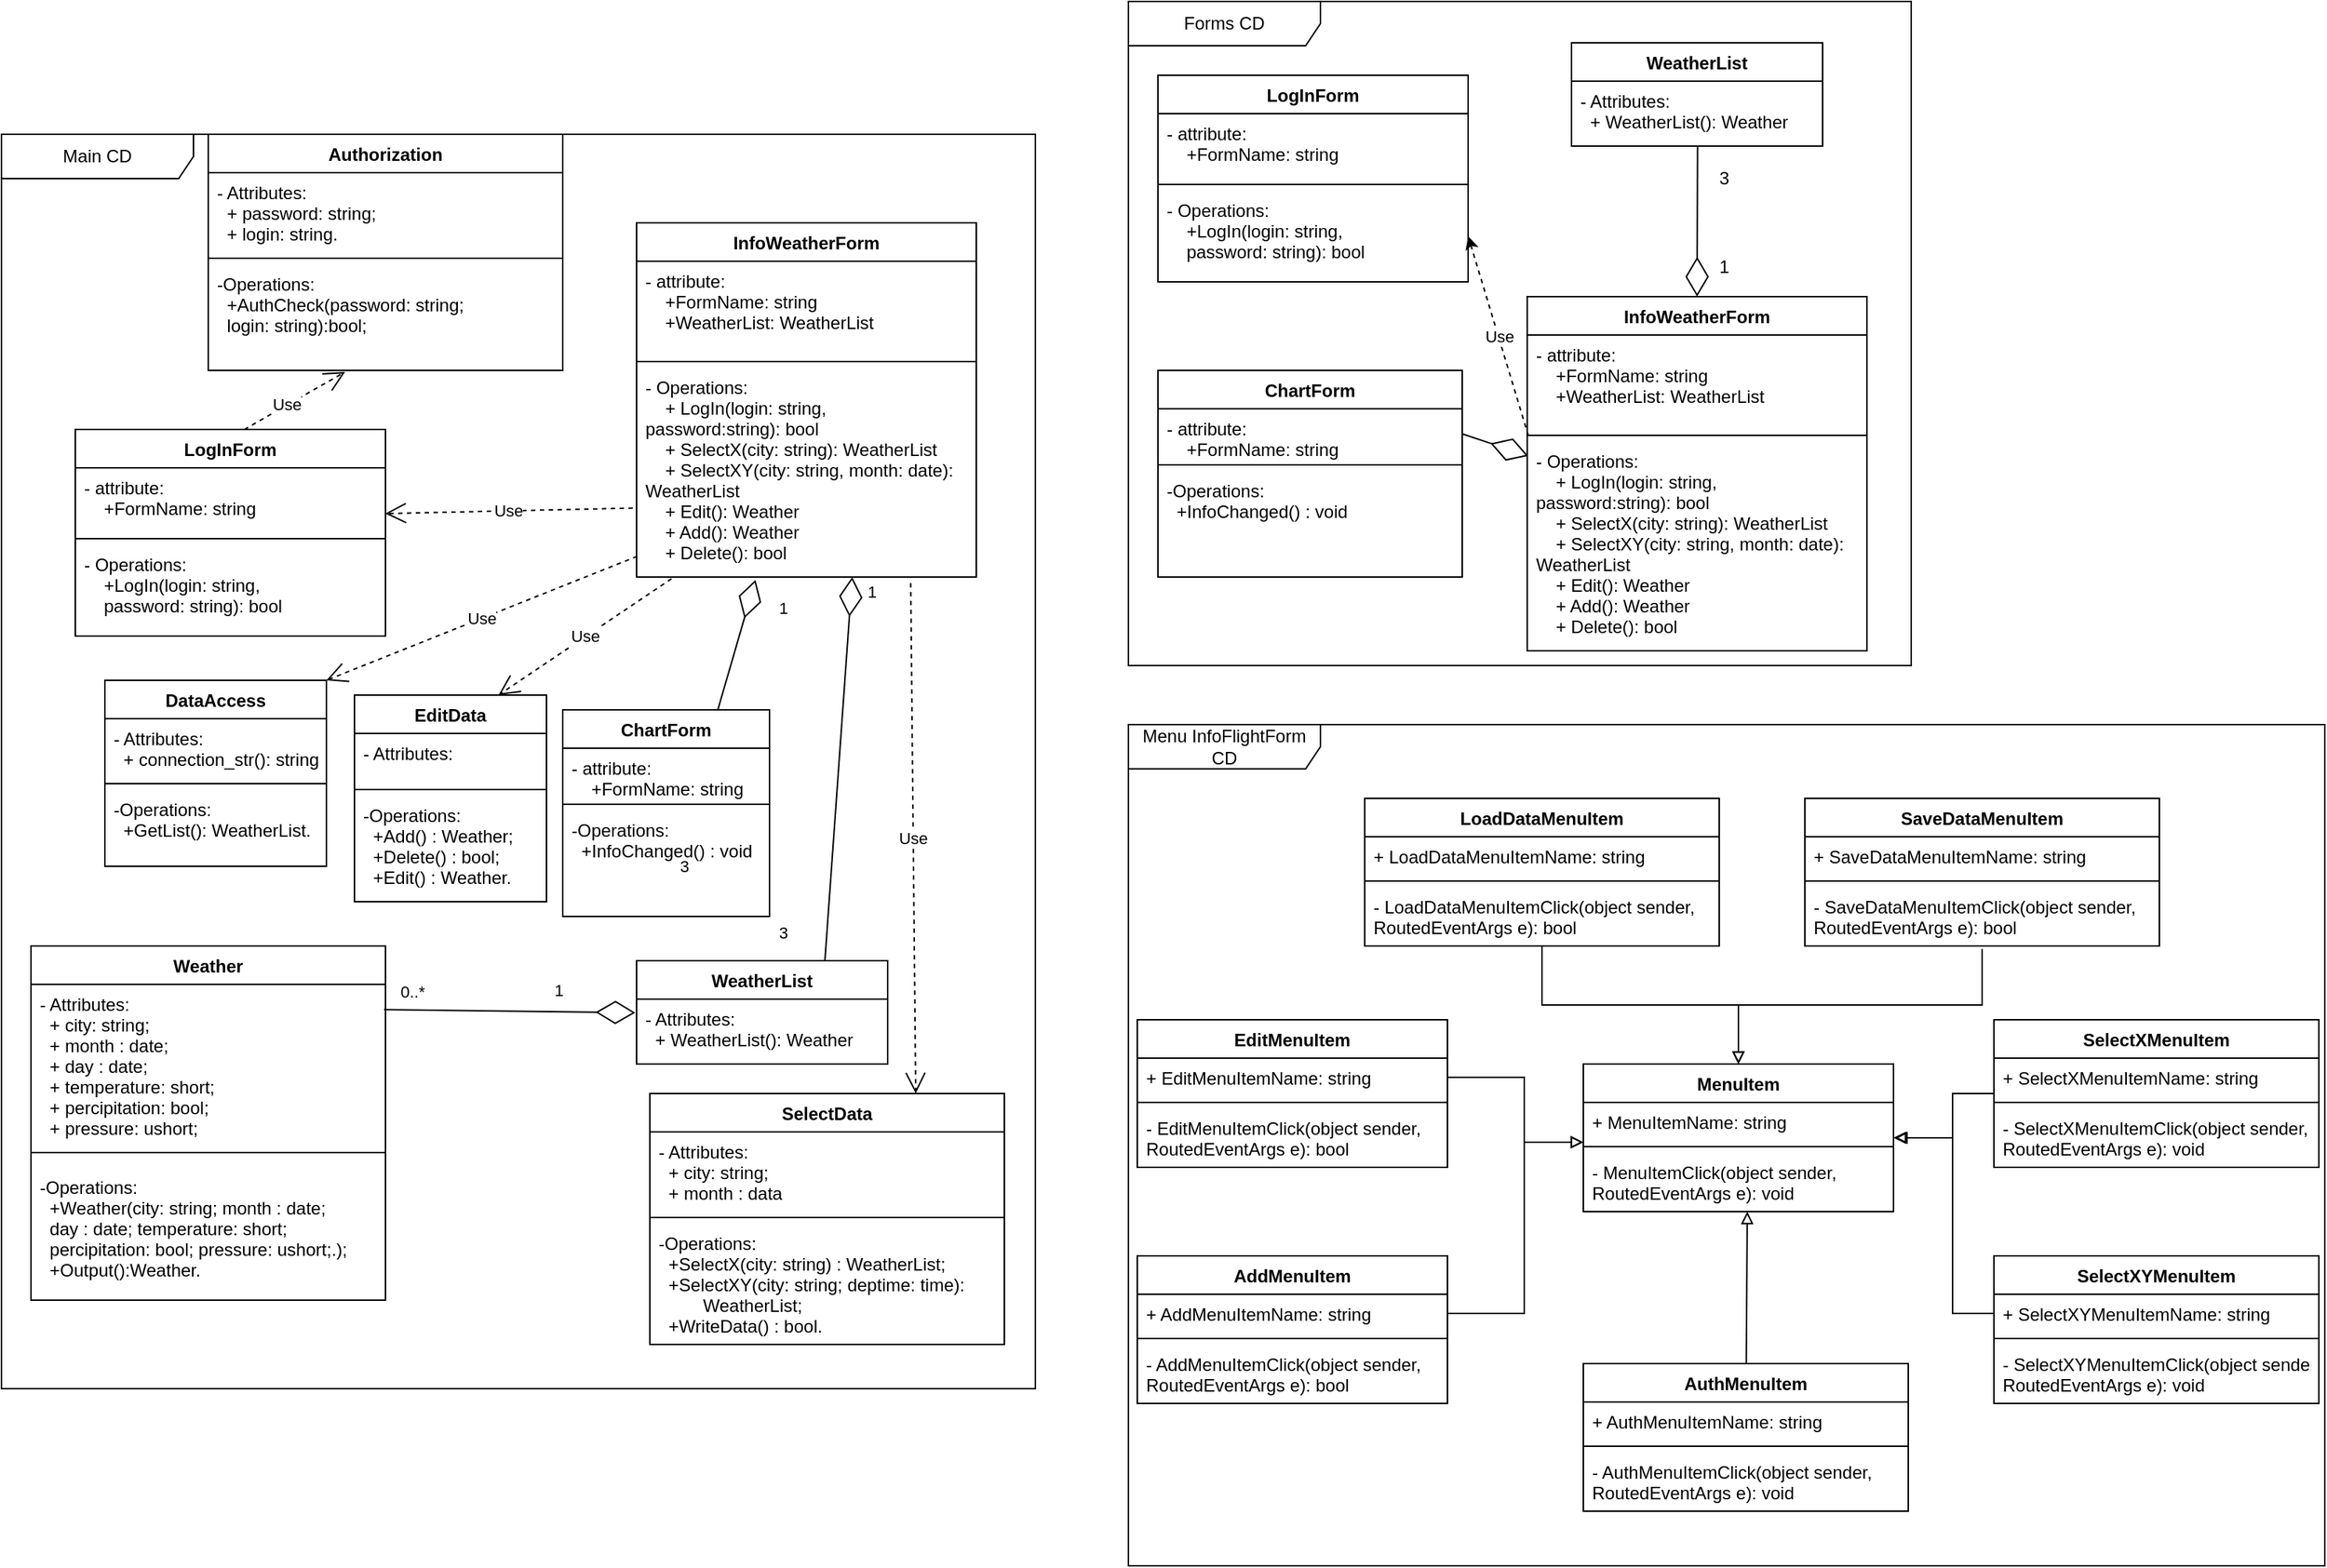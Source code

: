 <mxfile version="13.9.9" type="device" pages="3"><diagram id="Q_-utc7hI-s4VzhZq49y" name="Діаграми класів"><mxGraphModel dx="197" dy="-577" grid="1" gridSize="10" guides="1" tooltips="1" connect="1" arrows="1" fold="1" page="1" pageScale="1" pageWidth="827" pageHeight="1169" math="0" shadow="0"><root><mxCell id="0"/><mxCell id="1" parent="0"/><mxCell id="jeII2KonG764tnEhMaRh-93" value="Forms CD" style="shape=umlFrame;whiteSpace=wrap;html=1;labelBackgroundColor=none;width=130;height=30;" parent="1" vertex="1"><mxGeometry x="1654" y="1190" width="530" height="450" as="geometry"/></mxCell><mxCell id="jeII2KonG764tnEhMaRh-24" value="Main CD" style="shape=umlFrame;whiteSpace=wrap;html=1;labelBackgroundColor=none;width=130;height=30;" parent="1" vertex="1"><mxGeometry x="891" y="1280" width="700" height="850" as="geometry"/></mxCell><mxCell id="MARAm5SuNky9e5I9ptCr-65" value="Use" style="endArrow=none;dashed=1;html=1;entryX=0.006;entryY=0.775;entryDx=0;entryDy=0;entryPerimeter=0;startArrow=classic;startFill=1;exitX=1;exitY=0.5;exitDx=0;exitDy=0;" parent="1" source="MARAm5SuNky9e5I9ptCr-94" target="MARAm5SuNky9e5I9ptCr-85" edge="1"><mxGeometry width="50" height="50" relative="1" as="geometry"><mxPoint x="1824" y="1536" as="sourcePoint"/><mxPoint x="1929.06" y="1536.012" as="targetPoint"/></mxGeometry></mxCell><mxCell id="MARAm5SuNky9e5I9ptCr-80" value="1" style="text;html=1;align=center;verticalAlign=middle;resizable=0;points=[];autosize=1;" parent="1" vertex="1"><mxGeometry x="2047" y="1360" width="20" height="20" as="geometry"/></mxCell><mxCell id="MARAm5SuNky9e5I9ptCr-81" value="3" style="text;html=1;align=center;verticalAlign=middle;resizable=0;points=[];autosize=1;" parent="1" vertex="1"><mxGeometry x="2047" y="1300" width="20" height="20" as="geometry"/></mxCell><mxCell id="MARAm5SuNky9e5I9ptCr-83" value="InfoWeatherForm" style="swimlane;fontStyle=1;align=center;verticalAlign=top;childLayout=stackLayout;horizontal=1;startSize=26;horizontalStack=0;resizeParent=1;resizeParentMax=0;resizeLast=0;collapsible=1;marginBottom=0;" parent="1" vertex="1"><mxGeometry x="1924" y="1390" width="230" height="240" as="geometry"><mxRectangle x="1740" y="2600" width="100" height="26" as="alternateBounds"/></mxGeometry></mxCell><mxCell id="MARAm5SuNky9e5I9ptCr-84" value="- attribute:&#10;    +FormName: string&#10;    +WeatherList: WeatherList" style="text;strokeColor=none;fillColor=none;align=left;verticalAlign=top;spacingLeft=4;spacingRight=4;overflow=hidden;rotatable=0;points=[[0,0.5],[1,0.5]];portConstraint=eastwest;" parent="MARAm5SuNky9e5I9ptCr-83" vertex="1"><mxGeometry y="26" width="230" height="64" as="geometry"/></mxCell><mxCell id="MARAm5SuNky9e5I9ptCr-85" value="" style="line;strokeWidth=1;fillColor=none;align=left;verticalAlign=middle;spacingTop=-1;spacingLeft=3;spacingRight=3;rotatable=0;labelPosition=right;points=[];portConstraint=eastwest;" parent="MARAm5SuNky9e5I9ptCr-83" vertex="1"><mxGeometry y="90" width="230" height="8" as="geometry"/></mxCell><mxCell id="MARAm5SuNky9e5I9ptCr-86" value="- Operations:&#10;    + LogIn(login: string,&#10;password:string): bool&#10;    + SelectX(city: string): WeatherList&#10;    + SelectXY(city: string, month: date): &#10;WeatherList&#10;    + Edit(): Weather&#10;    + Add(): Weather&#10;    + Delete(): bool" style="text;strokeColor=none;fillColor=none;align=left;verticalAlign=top;spacingLeft=4;spacingRight=4;overflow=hidden;rotatable=0;points=[[0,0.5],[1,0.5]];portConstraint=eastwest;" parent="MARAm5SuNky9e5I9ptCr-83" vertex="1"><mxGeometry y="98" width="230" height="142" as="geometry"/></mxCell><mxCell id="MARAm5SuNky9e5I9ptCr-91" value=" LogInForm" style="swimlane;fontStyle=1;align=center;verticalAlign=top;childLayout=stackLayout;horizontal=1;startSize=26;horizontalStack=0;resizeParent=1;resizeParentMax=0;resizeLast=0;collapsible=1;marginBottom=0;" parent="1" vertex="1"><mxGeometry x="1674" y="1240" width="210" height="140" as="geometry"><mxRectangle x="1740" y="2600" width="100" height="26" as="alternateBounds"/></mxGeometry></mxCell><mxCell id="MARAm5SuNky9e5I9ptCr-92" value="- attribute:&#10;    +FormName: string" style="text;strokeColor=none;fillColor=none;align=left;verticalAlign=top;spacingLeft=4;spacingRight=4;overflow=hidden;rotatable=0;points=[[0,0.5],[1,0.5]];portConstraint=eastwest;" parent="MARAm5SuNky9e5I9ptCr-91" vertex="1"><mxGeometry y="26" width="210" height="44" as="geometry"/></mxCell><mxCell id="MARAm5SuNky9e5I9ptCr-93" value="" style="line;strokeWidth=1;fillColor=none;align=left;verticalAlign=middle;spacingTop=-1;spacingLeft=3;spacingRight=3;rotatable=0;labelPosition=right;points=[];portConstraint=eastwest;" parent="MARAm5SuNky9e5I9ptCr-91" vertex="1"><mxGeometry y="70" width="210" height="8" as="geometry"/></mxCell><mxCell id="MARAm5SuNky9e5I9ptCr-94" value="- Operations:&#10;    +LogIn(login: string,&#10;    password: string): bool" style="text;strokeColor=none;fillColor=none;align=left;verticalAlign=top;spacingLeft=4;spacingRight=4;overflow=hidden;rotatable=0;points=[[0,0.5],[1,0.5]];portConstraint=eastwest;" parent="MARAm5SuNky9e5I9ptCr-91" vertex="1"><mxGeometry y="78" width="210" height="62" as="geometry"/></mxCell><mxCell id="jeII2KonG764tnEhMaRh-7" value="" style="endArrow=diamondThin;endFill=0;endSize=24;html=1;exitX=0.502;exitY=0.988;exitDx=0;exitDy=0;entryX=0.5;entryY=0;entryDx=0;entryDy=0;exitPerimeter=0;" parent="1" source="PMJ7hegurPW_SV0u2XX2-84" target="MARAm5SuNky9e5I9ptCr-83" edge="1"><mxGeometry width="160" relative="1" as="geometry"><mxPoint x="1814.0" y="1359.412" as="sourcePoint"/><mxPoint x="2039" y="1292" as="targetPoint"/></mxGeometry></mxCell><mxCell id="jeII2KonG764tnEhMaRh-13" value="Use" style="endArrow=open;endSize=12;dashed=1;html=1;exitX=-0.011;exitY=0.671;exitDx=0;exitDy=0;entryX=0.999;entryY=0.705;entryDx=0;entryDy=0;exitPerimeter=0;entryPerimeter=0;" parent="1" source="jeII2KonG764tnEhMaRh-88" target="jeII2KonG764tnEhMaRh-90" edge="1"><mxGeometry width="160" relative="1" as="geometry"><mxPoint x="1295.0" y="1534" as="sourcePoint"/><mxPoint x="1185.0" y="1534" as="targetPoint"/></mxGeometry></mxCell><mxCell id="jeII2KonG764tnEhMaRh-17" value="Use" style="endArrow=open;endSize=12;dashed=1;html=1;exitX=0.002;exitY=0.901;exitDx=0;exitDy=0;entryX=1;entryY=0;entryDx=0;entryDy=0;exitPerimeter=0;" parent="1" source="jeII2KonG764tnEhMaRh-88" target="jeII2KonG764tnEhMaRh-81" edge="1"><mxGeometry width="160" relative="1" as="geometry"><mxPoint x="1367.8" y="1599.808" as="sourcePoint"/><mxPoint x="1030.0" y="1672" as="targetPoint"/></mxGeometry></mxCell><mxCell id="jeII2KonG764tnEhMaRh-21" value="Use" style="endArrow=open;endSize=12;dashed=1;html=1;exitX=0.103;exitY=1.008;exitDx=0;exitDy=0;entryX=0.75;entryY=0;entryDx=0;entryDy=0;exitPerimeter=0;" parent="1" source="jeII2KonG764tnEhMaRh-88" target="jeII2KonG764tnEhMaRh-55" edge="1"><mxGeometry width="160" relative="1" as="geometry"><mxPoint x="1457.12" y="1600.992" as="sourcePoint"/><mxPoint x="1345" y="1677" as="targetPoint"/></mxGeometry></mxCell><mxCell id="jeII2KonG764tnEhMaRh-22" value="Use" style="endArrow=open;endSize=12;dashed=1;html=1;entryX=0.75;entryY=0;entryDx=0;entryDy=0;exitX=0.807;exitY=1.029;exitDx=0;exitDy=0;exitPerimeter=0;" parent="1" source="jeII2KonG764tnEhMaRh-88" target="jeII2KonG764tnEhMaRh-71" edge="1"><mxGeometry width="160" relative="1" as="geometry"><mxPoint x="1539.72" y="1595.104" as="sourcePoint"/><mxPoint x="1605.55" y="1945.74" as="targetPoint"/></mxGeometry></mxCell><mxCell id="jeII2KonG764tnEhMaRh-23" value="Use" style="endArrow=open;endSize=12;dashed=1;html=1;exitX=0.5;exitY=0;exitDx=0;exitDy=0;entryX=0.386;entryY=1.014;entryDx=0;entryDy=0;entryPerimeter=0;" parent="1" target="jeII2KonG764tnEhMaRh-80" edge="1"><mxGeometry width="160" relative="1" as="geometry"><mxPoint x="1045.0" y="1486" as="sourcePoint"/><mxPoint x="1156.977" y="1456" as="targetPoint"/></mxGeometry></mxCell><mxCell id="jeII2KonG764tnEhMaRh-55" value="EditData" style="swimlane;fontStyle=1;align=center;verticalAlign=top;childLayout=stackLayout;horizontal=1;startSize=26;horizontalStack=0;resizeParent=1;resizeParentMax=0;resizeLast=0;collapsible=1;marginBottom=0;" parent="1" vertex="1"><mxGeometry x="1130" y="1660" width="130" height="140" as="geometry"><mxRectangle x="270" y="3040" width="100" height="26" as="alternateBounds"/></mxGeometry></mxCell><mxCell id="jeII2KonG764tnEhMaRh-56" value="- Attributes:&#10;" style="text;strokeColor=none;fillColor=none;align=left;verticalAlign=top;spacingLeft=4;spacingRight=4;overflow=hidden;rotatable=0;points=[[0,0.5],[1,0.5]];portConstraint=eastwest;" parent="jeII2KonG764tnEhMaRh-55" vertex="1"><mxGeometry y="26" width="130" height="34" as="geometry"/></mxCell><mxCell id="jeII2KonG764tnEhMaRh-57" value="" style="line;strokeWidth=1;fillColor=none;align=left;verticalAlign=middle;spacingTop=-1;spacingLeft=3;spacingRight=3;rotatable=0;labelPosition=right;points=[];portConstraint=eastwest;" parent="jeII2KonG764tnEhMaRh-55" vertex="1"><mxGeometry y="60" width="130" height="8" as="geometry"/></mxCell><mxCell id="jeII2KonG764tnEhMaRh-58" value="-Operations:&#10;  +Add() : Weather;&#10;  +Delete() : bool;&#10;  +Edit() : Weather.&#10;&#10;" style="text;strokeColor=none;fillColor=none;align=left;verticalAlign=top;spacingLeft=4;spacingRight=4;overflow=hidden;rotatable=0;points=[[0,0.5],[1,0.5]];portConstraint=eastwest;" parent="jeII2KonG764tnEhMaRh-55" vertex="1"><mxGeometry y="68" width="130" height="72" as="geometry"/></mxCell><mxCell id="jeII2KonG764tnEhMaRh-63" value="Weather" style="swimlane;fontStyle=1;align=center;verticalAlign=top;childLayout=stackLayout;horizontal=1;startSize=26;horizontalStack=0;resizeParent=1;resizeParentMax=0;resizeLast=0;collapsible=1;marginBottom=0;" parent="1" vertex="1"><mxGeometry x="911" y="1830" width="240" height="240" as="geometry"><mxRectangle x="270" y="3040" width="100" height="26" as="alternateBounds"/></mxGeometry></mxCell><mxCell id="jeII2KonG764tnEhMaRh-64" value="- Attributes:&#10;  + city: string;&#10;  + month : date;&#10;  + day : date;&#10;  + temperature: short;&#10;  + percipitation: bool;&#10;  + pressure: ushort;&#10;&#10; " style="text;strokeColor=none;fillColor=none;align=left;verticalAlign=top;spacingLeft=4;spacingRight=4;overflow=hidden;rotatable=0;points=[[0,0.5],[1,0.5]];portConstraint=eastwest;" parent="jeII2KonG764tnEhMaRh-63" vertex="1"><mxGeometry y="26" width="240" height="104" as="geometry"/></mxCell><mxCell id="jeII2KonG764tnEhMaRh-65" value="" style="line;strokeWidth=1;fillColor=none;align=left;verticalAlign=middle;spacingTop=-1;spacingLeft=3;spacingRight=3;rotatable=0;labelPosition=right;points=[];portConstraint=eastwest;" parent="jeII2KonG764tnEhMaRh-63" vertex="1"><mxGeometry y="130" width="240" height="20" as="geometry"/></mxCell><mxCell id="jeII2KonG764tnEhMaRh-66" value="-Operations: &#10;  +Weather(city: string; month : date; &#10;  day : date; temperature: short; &#10;  percipitation: bool; pressure: ushort;.);&#10;  +Output():Weather." style="text;strokeColor=none;fillColor=none;align=left;verticalAlign=top;spacingLeft=4;spacingRight=4;overflow=hidden;rotatable=0;points=[[0,0.5],[1,0.5]];portConstraint=eastwest;" parent="jeII2KonG764tnEhMaRh-63" vertex="1"><mxGeometry y="150" width="240" height="90" as="geometry"/></mxCell><mxCell id="jeII2KonG764tnEhMaRh-71" value="SelectData" style="swimlane;fontStyle=1;align=center;verticalAlign=top;childLayout=stackLayout;horizontal=1;startSize=26;horizontalStack=0;resizeParent=1;resizeParentMax=0;resizeLast=0;collapsible=1;marginBottom=0;" parent="1" vertex="1"><mxGeometry x="1330" y="1930" width="240" height="170" as="geometry"><mxRectangle x="270" y="3040" width="100" height="26" as="alternateBounds"/></mxGeometry></mxCell><mxCell id="jeII2KonG764tnEhMaRh-72" value="- Attributes:&#10;  + city: string;&#10;  + month : data  " style="text;strokeColor=none;fillColor=none;align=left;verticalAlign=top;spacingLeft=4;spacingRight=4;overflow=hidden;rotatable=0;points=[[0,0.5],[1,0.5]];portConstraint=eastwest;" parent="jeII2KonG764tnEhMaRh-71" vertex="1"><mxGeometry y="26" width="240" height="54" as="geometry"/></mxCell><mxCell id="jeII2KonG764tnEhMaRh-73" value="" style="line;strokeWidth=1;fillColor=none;align=left;verticalAlign=middle;spacingTop=-1;spacingLeft=3;spacingRight=3;rotatable=0;labelPosition=right;points=[];portConstraint=eastwest;" parent="jeII2KonG764tnEhMaRh-71" vertex="1"><mxGeometry y="80" width="240" height="8" as="geometry"/></mxCell><mxCell id="jeII2KonG764tnEhMaRh-74" value="-Operations:&#10;  +SelectX(city: string) : WeatherList;&#10;  +SelectXY(city: string; deptime: time):&#10;         WeatherList;&#10;  +WriteData() : bool.&#10;&#10;" style="text;strokeColor=none;fillColor=none;align=left;verticalAlign=top;spacingLeft=4;spacingRight=4;overflow=hidden;rotatable=0;points=[[0,0.5],[1,0.5]];portConstraint=eastwest;" parent="jeII2KonG764tnEhMaRh-71" vertex="1"><mxGeometry y="88" width="240" height="82" as="geometry"/></mxCell><mxCell id="jeII2KonG764tnEhMaRh-75" value="WeatherList" style="swimlane;fontStyle=1;align=center;verticalAlign=top;childLayout=stackLayout;horizontal=1;startSize=26;horizontalStack=0;resizeParent=1;resizeParentMax=0;resizeLast=0;collapsible=1;marginBottom=0;" parent="1" vertex="1"><mxGeometry x="1321" y="1840" width="170" height="70" as="geometry"><mxRectangle x="270" y="3040" width="100" height="26" as="alternateBounds"/></mxGeometry></mxCell><mxCell id="jeII2KonG764tnEhMaRh-76" value="- Attributes:&#10;  + WeatherList(): Weather" style="text;strokeColor=none;fillColor=none;align=left;verticalAlign=top;spacingLeft=4;spacingRight=4;overflow=hidden;rotatable=0;points=[[0,0.5],[1,0.5]];portConstraint=eastwest;" parent="jeII2KonG764tnEhMaRh-75" vertex="1"><mxGeometry y="26" width="170" height="44" as="geometry"/></mxCell><mxCell id="jeII2KonG764tnEhMaRh-77" value="Authorization" style="swimlane;fontStyle=1;align=center;verticalAlign=top;childLayout=stackLayout;horizontal=1;startSize=26;horizontalStack=0;resizeParent=1;resizeParentMax=0;resizeLast=0;collapsible=1;marginBottom=0;" parent="1" vertex="1"><mxGeometry x="1031" y="1280" width="240" height="160" as="geometry"><mxRectangle x="270" y="3040" width="100" height="26" as="alternateBounds"/></mxGeometry></mxCell><mxCell id="jeII2KonG764tnEhMaRh-78" value="- Attributes:&#10;  + password: string;&#10;  + login: string." style="text;strokeColor=none;fillColor=none;align=left;verticalAlign=top;spacingLeft=4;spacingRight=4;overflow=hidden;rotatable=0;points=[[0,0.5],[1,0.5]];portConstraint=eastwest;" parent="jeII2KonG764tnEhMaRh-77" vertex="1"><mxGeometry y="26" width="240" height="54" as="geometry"/></mxCell><mxCell id="jeII2KonG764tnEhMaRh-79" value="" style="line;strokeWidth=1;fillColor=none;align=left;verticalAlign=middle;spacingTop=-1;spacingLeft=3;spacingRight=3;rotatable=0;labelPosition=right;points=[];portConstraint=eastwest;" parent="jeII2KonG764tnEhMaRh-77" vertex="1"><mxGeometry y="80" width="240" height="8" as="geometry"/></mxCell><mxCell id="jeII2KonG764tnEhMaRh-80" value="-Operations:&#10;  +AuthCheck(password: string; &#10;  login: string):bool;&#10;" style="text;strokeColor=none;fillColor=none;align=left;verticalAlign=top;spacingLeft=4;spacingRight=4;overflow=hidden;rotatable=0;points=[[0,0.5],[1,0.5]];portConstraint=eastwest;" parent="jeII2KonG764tnEhMaRh-77" vertex="1"><mxGeometry y="88" width="240" height="72" as="geometry"/></mxCell><mxCell id="jeII2KonG764tnEhMaRh-81" value="DataAccess" style="swimlane;fontStyle=1;align=center;verticalAlign=top;childLayout=stackLayout;horizontal=1;startSize=26;horizontalStack=0;resizeParent=1;resizeParentMax=0;resizeLast=0;collapsible=1;marginBottom=0;" parent="1" vertex="1"><mxGeometry x="961" y="1650" width="150" height="126" as="geometry"><mxRectangle x="270" y="3040" width="100" height="26" as="alternateBounds"/></mxGeometry></mxCell><mxCell id="jeII2KonG764tnEhMaRh-82" value="- Attributes:&#10;  + connection_str(): string" style="text;strokeColor=none;fillColor=none;align=left;verticalAlign=top;spacingLeft=4;spacingRight=4;overflow=hidden;rotatable=0;points=[[0,0.5],[1,0.5]];portConstraint=eastwest;" parent="jeII2KonG764tnEhMaRh-81" vertex="1"><mxGeometry y="26" width="150" height="40" as="geometry"/></mxCell><mxCell id="jeII2KonG764tnEhMaRh-83" value="" style="line;strokeWidth=1;fillColor=none;align=left;verticalAlign=middle;spacingTop=-1;spacingLeft=3;spacingRight=3;rotatable=0;labelPosition=right;points=[];portConstraint=eastwest;" parent="jeII2KonG764tnEhMaRh-81" vertex="1"><mxGeometry y="66" width="150" height="8" as="geometry"/></mxCell><mxCell id="jeII2KonG764tnEhMaRh-84" value="-Operations:&#10;  +GetList(): WeatherList.&#10;&#10;" style="text;strokeColor=none;fillColor=none;align=left;verticalAlign=top;spacingLeft=4;spacingRight=4;overflow=hidden;rotatable=0;points=[[0,0.5],[1,0.5]];portConstraint=eastwest;" parent="jeII2KonG764tnEhMaRh-81" vertex="1"><mxGeometry y="74" width="150" height="52" as="geometry"/></mxCell><mxCell id="jeII2KonG764tnEhMaRh-85" value="InfoWeatherForm" style="swimlane;fontStyle=1;align=center;verticalAlign=top;childLayout=stackLayout;horizontal=1;startSize=26;horizontalStack=0;resizeParent=1;resizeParentMax=0;resizeLast=0;collapsible=1;marginBottom=0;" parent="1" vertex="1"><mxGeometry x="1321" y="1340" width="230" height="240" as="geometry"><mxRectangle x="1740" y="2600" width="100" height="26" as="alternateBounds"/></mxGeometry></mxCell><mxCell id="jeII2KonG764tnEhMaRh-86" value="- attribute:&#10;    +FormName: string&#10;    +WeatherList: WeatherList" style="text;strokeColor=none;fillColor=none;align=left;verticalAlign=top;spacingLeft=4;spacingRight=4;overflow=hidden;rotatable=0;points=[[0,0.5],[1,0.5]];portConstraint=eastwest;" parent="jeII2KonG764tnEhMaRh-85" vertex="1"><mxGeometry y="26" width="230" height="64" as="geometry"/></mxCell><mxCell id="jeII2KonG764tnEhMaRh-87" value="" style="line;strokeWidth=1;fillColor=none;align=left;verticalAlign=middle;spacingTop=-1;spacingLeft=3;spacingRight=3;rotatable=0;labelPosition=right;points=[];portConstraint=eastwest;" parent="jeII2KonG764tnEhMaRh-85" vertex="1"><mxGeometry y="90" width="230" height="8" as="geometry"/></mxCell><mxCell id="jeII2KonG764tnEhMaRh-88" value="- Operations:&#10;    + LogIn(login: string,&#10;password:string): bool&#10;    + SelectX(city: string): WeatherList&#10;    + SelectXY(city: string, month: date): &#10;WeatherList&#10;    + Edit(): Weather&#10;    + Add(): Weather&#10;    + Delete(): bool" style="text;strokeColor=none;fillColor=none;align=left;verticalAlign=top;spacingLeft=4;spacingRight=4;overflow=hidden;rotatable=0;points=[[0,0.5],[1,0.5]];portConstraint=eastwest;" parent="jeII2KonG764tnEhMaRh-85" vertex="1"><mxGeometry y="98" width="230" height="142" as="geometry"/></mxCell><mxCell id="jeII2KonG764tnEhMaRh-89" value=" LogInForm" style="swimlane;fontStyle=1;align=center;verticalAlign=top;childLayout=stackLayout;horizontal=1;startSize=26;horizontalStack=0;resizeParent=1;resizeParentMax=0;resizeLast=0;collapsible=1;marginBottom=0;" parent="1" vertex="1"><mxGeometry x="941" y="1480" width="210" height="140" as="geometry"><mxRectangle x="1740" y="2600" width="100" height="26" as="alternateBounds"/></mxGeometry></mxCell><mxCell id="jeII2KonG764tnEhMaRh-90" value="- attribute:&#10;    +FormName: string" style="text;strokeColor=none;fillColor=none;align=left;verticalAlign=top;spacingLeft=4;spacingRight=4;overflow=hidden;rotatable=0;points=[[0,0.5],[1,0.5]];portConstraint=eastwest;" parent="jeII2KonG764tnEhMaRh-89" vertex="1"><mxGeometry y="26" width="210" height="44" as="geometry"/></mxCell><mxCell id="jeII2KonG764tnEhMaRh-91" value="" style="line;strokeWidth=1;fillColor=none;align=left;verticalAlign=middle;spacingTop=-1;spacingLeft=3;spacingRight=3;rotatable=0;labelPosition=right;points=[];portConstraint=eastwest;" parent="jeII2KonG764tnEhMaRh-89" vertex="1"><mxGeometry y="70" width="210" height="8" as="geometry"/></mxCell><mxCell id="jeII2KonG764tnEhMaRh-92" value="- Operations:&#10;    +LogIn(login: string,&#10;    password: string): bool" style="text;strokeColor=none;fillColor=none;align=left;verticalAlign=top;spacingLeft=4;spacingRight=4;overflow=hidden;rotatable=0;points=[[0,0.5],[1,0.5]];portConstraint=eastwest;" parent="jeII2KonG764tnEhMaRh-89" vertex="1"><mxGeometry y="78" width="210" height="62" as="geometry"/></mxCell><mxCell id="PMJ7hegurPW_SV0u2XX2-43" value="Menu InfoFlightForm CD" style="shape=umlFrame;whiteSpace=wrap;html=1;labelBackgroundColor=none;width=130;height=30;" parent="1" vertex="1"><mxGeometry x="1654" y="1680" width="810" height="570" as="geometry"/></mxCell><mxCell id="PMJ7hegurPW_SV0u2XX2-44" value="" style="rounded=0;orthogonalLoop=1;jettySize=auto;html=1;startArrow=block;startFill=0;endArrow=none;endFill=0;endSize=6;" parent="1" target="PMJ7hegurPW_SV0u2XX2-75" edge="1"><mxGeometry relative="1" as="geometry"><mxPoint x="2073" y="2010" as="sourcePoint"/></mxGeometry></mxCell><mxCell id="PMJ7hegurPW_SV0u2XX2-45" value="" style="edgeStyle=orthogonalEdgeStyle;rounded=0;orthogonalLoop=1;jettySize=auto;html=1;endArrow=none;endFill=0;startArrow=block;startFill=0;endSize=6;" parent="1" source="PMJ7hegurPW_SV0u2XX2-79" target="PMJ7hegurPW_SV0u2XX2-51" edge="1"><mxGeometry relative="1" as="geometry"/></mxCell><mxCell id="PMJ7hegurPW_SV0u2XX2-46" value="" style="edgeStyle=orthogonalEdgeStyle;rounded=0;orthogonalLoop=1;jettySize=auto;html=1;startArrow=block;startFill=0;endArrow=none;endFill=0;endSize=6;entryX=1;entryY=0.5;entryDx=0;entryDy=0;" parent="1" target="PMJ7hegurPW_SV0u2XX2-56" edge="1"><mxGeometry relative="1" as="geometry"><mxPoint x="1962" y="1963" as="sourcePoint"/><mxPoint x="1882" y="1963" as="targetPoint"/><Array as="points"><mxPoint x="1922" y="1963"/><mxPoint x="1922" y="1919"/></Array></mxGeometry></mxCell><mxCell id="PMJ7hegurPW_SV0u2XX2-47" value="" style="edgeStyle=orthogonalEdgeStyle;rounded=0;orthogonalLoop=1;jettySize=auto;html=1;startArrow=block;startFill=0;endArrow=none;endFill=0;endSize=6;" parent="1" source="PMJ7hegurPW_SV0u2XX2-79" target="PMJ7hegurPW_SV0u2XX2-63" edge="1"><mxGeometry relative="1" as="geometry"><Array as="points"><mxPoint x="2212" y="1960"/><mxPoint x="2212" y="1930"/></Array></mxGeometry></mxCell><mxCell id="PMJ7hegurPW_SV0u2XX2-48" value="" style="edgeStyle=orthogonalEdgeStyle;rounded=0;orthogonalLoop=1;jettySize=auto;html=1;startArrow=block;startFill=0;endArrow=none;endFill=0;endSize=6;exitX=0;exitY=1.038;exitDx=0;exitDy=0;exitPerimeter=0;entryX=1;entryY=0.5;entryDx=0;entryDy=0;" parent="1" source="PMJ7hegurPW_SV0u2XX2-80" target="PMJ7hegurPW_SV0u2XX2-60" edge="1"><mxGeometry relative="1" as="geometry"><Array as="points"><mxPoint x="1922" y="1963"/><mxPoint x="1922" y="2079"/></Array></mxGeometry></mxCell><mxCell id="PMJ7hegurPW_SV0u2XX2-49" value="" style="edgeStyle=orthogonalEdgeStyle;rounded=0;orthogonalLoop=1;jettySize=auto;html=1;startArrow=block;startFill=0;endArrow=none;endFill=0;entryX=0.5;entryY=1.05;entryDx=0;entryDy=0;entryPerimeter=0;" parent="1" target="PMJ7hegurPW_SV0u2XX2-70" edge="1"><mxGeometry relative="1" as="geometry"><mxPoint x="2067" y="1910" as="sourcePoint"/><Array as="points"><mxPoint x="2067" y="1870"/><mxPoint x="2232" y="1870"/></Array></mxGeometry></mxCell><mxCell id="PMJ7hegurPW_SV0u2XX2-50" value="" style="edgeStyle=orthogonalEdgeStyle;rounded=0;orthogonalLoop=1;jettySize=auto;html=1;startArrow=block;startFill=0;endArrow=none;endFill=0;endSize=6;entryX=0;entryY=0.5;entryDx=0;entryDy=0;" parent="1" target="PMJ7hegurPW_SV0u2XX2-72" edge="1"><mxGeometry relative="1" as="geometry"><mxPoint x="2173" y="1960" as="sourcePoint"/><mxPoint x="2172" y="2100" as="targetPoint"/><Array as="points"><mxPoint x="2173" y="1960"/><mxPoint x="2212" y="1960"/><mxPoint x="2212" y="2079"/></Array></mxGeometry></mxCell><mxCell id="PMJ7hegurPW_SV0u2XX2-51" value="LoadDataMenuItem" style="swimlane;fontStyle=1;align=center;verticalAlign=top;childLayout=stackLayout;horizontal=1;startSize=26;horizontalStack=0;resizeParent=1;resizeParentMax=0;resizeLast=0;collapsible=1;marginBottom=0;" parent="1" vertex="1"><mxGeometry x="1814" y="1730" width="240" height="100" as="geometry"/></mxCell><mxCell id="PMJ7hegurPW_SV0u2XX2-52" value="+ LoadDataMenuItemName: string" style="text;strokeColor=none;fillColor=none;align=left;verticalAlign=top;spacingLeft=4;spacingRight=4;overflow=hidden;rotatable=0;points=[[0,0.5],[1,0.5]];portConstraint=eastwest;" parent="PMJ7hegurPW_SV0u2XX2-51" vertex="1"><mxGeometry y="26" width="240" height="26" as="geometry"/></mxCell><mxCell id="PMJ7hegurPW_SV0u2XX2-53" value="" style="line;strokeWidth=1;fillColor=none;align=left;verticalAlign=middle;spacingTop=-1;spacingLeft=3;spacingRight=3;rotatable=0;labelPosition=right;points=[];portConstraint=eastwest;" parent="PMJ7hegurPW_SV0u2XX2-51" vertex="1"><mxGeometry y="52" width="240" height="8" as="geometry"/></mxCell><mxCell id="PMJ7hegurPW_SV0u2XX2-54" value="- LoadDataMenuItemClick(object sender, &#10;RoutedEventArgs e): bool" style="text;strokeColor=none;fillColor=none;align=left;verticalAlign=top;spacingLeft=4;spacingRight=4;overflow=hidden;rotatable=0;points=[[0,0.5],[1,0.5]];portConstraint=eastwest;" parent="PMJ7hegurPW_SV0u2XX2-51" vertex="1"><mxGeometry y="60" width="240" height="40" as="geometry"/></mxCell><mxCell id="PMJ7hegurPW_SV0u2XX2-55" value="EditMenuItem" style="swimlane;fontStyle=1;align=center;verticalAlign=top;childLayout=stackLayout;horizontal=1;startSize=26;horizontalStack=0;resizeParent=1;resizeParentMax=0;resizeLast=0;collapsible=1;marginBottom=0;" parent="1" vertex="1"><mxGeometry x="1660" y="1880" width="210" height="100" as="geometry"/></mxCell><mxCell id="PMJ7hegurPW_SV0u2XX2-56" value="+ EditMenuItemName: string" style="text;strokeColor=none;fillColor=none;align=left;verticalAlign=top;spacingLeft=4;spacingRight=4;overflow=hidden;rotatable=0;points=[[0,0.5],[1,0.5]];portConstraint=eastwest;" parent="PMJ7hegurPW_SV0u2XX2-55" vertex="1"><mxGeometry y="26" width="210" height="26" as="geometry"/></mxCell><mxCell id="PMJ7hegurPW_SV0u2XX2-57" value="" style="line;strokeWidth=1;fillColor=none;align=left;verticalAlign=middle;spacingTop=-1;spacingLeft=3;spacingRight=3;rotatable=0;labelPosition=right;points=[];portConstraint=eastwest;" parent="PMJ7hegurPW_SV0u2XX2-55" vertex="1"><mxGeometry y="52" width="210" height="8" as="geometry"/></mxCell><mxCell id="PMJ7hegurPW_SV0u2XX2-58" value="- EditMenuItemClick(object sender, &#10;RoutedEventArgs e): bool" style="text;strokeColor=none;fillColor=none;align=left;verticalAlign=top;spacingLeft=4;spacingRight=4;overflow=hidden;rotatable=0;points=[[0,0.5],[1,0.5]];portConstraint=eastwest;" parent="PMJ7hegurPW_SV0u2XX2-55" vertex="1"><mxGeometry y="60" width="210" height="40" as="geometry"/></mxCell><mxCell id="PMJ7hegurPW_SV0u2XX2-59" value="AddMenuItem" style="swimlane;fontStyle=1;align=center;verticalAlign=top;childLayout=stackLayout;horizontal=1;startSize=26;horizontalStack=0;resizeParent=1;resizeParentMax=0;resizeLast=0;collapsible=1;marginBottom=0;" parent="1" vertex="1"><mxGeometry x="1660" y="2040" width="210" height="100" as="geometry"/></mxCell><mxCell id="PMJ7hegurPW_SV0u2XX2-60" value="+ AddMenuItemName: string" style="text;strokeColor=none;fillColor=none;align=left;verticalAlign=top;spacingLeft=4;spacingRight=4;overflow=hidden;rotatable=0;points=[[0,0.5],[1,0.5]];portConstraint=eastwest;" parent="PMJ7hegurPW_SV0u2XX2-59" vertex="1"><mxGeometry y="26" width="210" height="26" as="geometry"/></mxCell><mxCell id="PMJ7hegurPW_SV0u2XX2-61" value="" style="line;strokeWidth=1;fillColor=none;align=left;verticalAlign=middle;spacingTop=-1;spacingLeft=3;spacingRight=3;rotatable=0;labelPosition=right;points=[];portConstraint=eastwest;" parent="PMJ7hegurPW_SV0u2XX2-59" vertex="1"><mxGeometry y="52" width="210" height="8" as="geometry"/></mxCell><mxCell id="PMJ7hegurPW_SV0u2XX2-62" value="- AddMenuItemClick(object sender, &#10;RoutedEventArgs e): bool" style="text;strokeColor=none;fillColor=none;align=left;verticalAlign=top;spacingLeft=4;spacingRight=4;overflow=hidden;rotatable=0;points=[[0,0.5],[1,0.5]];portConstraint=eastwest;" parent="PMJ7hegurPW_SV0u2XX2-59" vertex="1"><mxGeometry y="60" width="210" height="40" as="geometry"/></mxCell><mxCell id="PMJ7hegurPW_SV0u2XX2-63" value="SelectXMenuItem" style="swimlane;fontStyle=1;align=center;verticalAlign=top;childLayout=stackLayout;horizontal=1;startSize=26;horizontalStack=0;resizeParent=1;resizeParentMax=0;resizeLast=0;collapsible=1;marginBottom=0;" parent="1" vertex="1"><mxGeometry x="2240" y="1880" width="220" height="100" as="geometry"/></mxCell><mxCell id="PMJ7hegurPW_SV0u2XX2-64" value="+ SelectXMenuItemName: string" style="text;strokeColor=none;fillColor=none;align=left;verticalAlign=top;spacingLeft=4;spacingRight=4;overflow=hidden;rotatable=0;points=[[0,0.5],[1,0.5]];portConstraint=eastwest;" parent="PMJ7hegurPW_SV0u2XX2-63" vertex="1"><mxGeometry y="26" width="220" height="26" as="geometry"/></mxCell><mxCell id="PMJ7hegurPW_SV0u2XX2-65" value="" style="line;strokeWidth=1;fillColor=none;align=left;verticalAlign=middle;spacingTop=-1;spacingLeft=3;spacingRight=3;rotatable=0;labelPosition=right;points=[];portConstraint=eastwest;" parent="PMJ7hegurPW_SV0u2XX2-63" vertex="1"><mxGeometry y="52" width="220" height="8" as="geometry"/></mxCell><mxCell id="PMJ7hegurPW_SV0u2XX2-66" value="- SelectXMenuItemClick(object sender, &#10;RoutedEventArgs e): void" style="text;strokeColor=none;fillColor=none;align=left;verticalAlign=top;spacingLeft=4;spacingRight=4;overflow=hidden;rotatable=0;points=[[0,0.5],[1,0.5]];portConstraint=eastwest;" parent="PMJ7hegurPW_SV0u2XX2-63" vertex="1"><mxGeometry y="60" width="220" height="40" as="geometry"/></mxCell><mxCell id="PMJ7hegurPW_SV0u2XX2-67" value="SaveDataMenuItem" style="swimlane;fontStyle=1;align=center;verticalAlign=top;childLayout=stackLayout;horizontal=1;startSize=26;horizontalStack=0;resizeParent=1;resizeParentMax=0;resizeLast=0;collapsible=1;marginBottom=0;" parent="1" vertex="1"><mxGeometry x="2112" y="1730" width="240" height="100" as="geometry"/></mxCell><mxCell id="PMJ7hegurPW_SV0u2XX2-68" value="+ SaveDataMenuItemName: string" style="text;strokeColor=none;fillColor=none;align=left;verticalAlign=top;spacingLeft=4;spacingRight=4;overflow=hidden;rotatable=0;points=[[0,0.5],[1,0.5]];portConstraint=eastwest;" parent="PMJ7hegurPW_SV0u2XX2-67" vertex="1"><mxGeometry y="26" width="240" height="26" as="geometry"/></mxCell><mxCell id="PMJ7hegurPW_SV0u2XX2-69" value="" style="line;strokeWidth=1;fillColor=none;align=left;verticalAlign=middle;spacingTop=-1;spacingLeft=3;spacingRight=3;rotatable=0;labelPosition=right;points=[];portConstraint=eastwest;" parent="PMJ7hegurPW_SV0u2XX2-67" vertex="1"><mxGeometry y="52" width="240" height="8" as="geometry"/></mxCell><mxCell id="PMJ7hegurPW_SV0u2XX2-70" value="- SaveDataMenuItemClick(object sender, &#10;RoutedEventArgs e): bool" style="text;strokeColor=none;fillColor=none;align=left;verticalAlign=top;spacingLeft=4;spacingRight=4;overflow=hidden;rotatable=0;points=[[0,0.5],[1,0.5]];portConstraint=eastwest;" parent="PMJ7hegurPW_SV0u2XX2-67" vertex="1"><mxGeometry y="60" width="240" height="40" as="geometry"/></mxCell><mxCell id="PMJ7hegurPW_SV0u2XX2-71" value="SelectXYMenuItem" style="swimlane;fontStyle=1;align=center;verticalAlign=top;childLayout=stackLayout;horizontal=1;startSize=26;horizontalStack=0;resizeParent=1;resizeParentMax=0;resizeLast=0;collapsible=1;marginBottom=0;" parent="1" vertex="1"><mxGeometry x="2240" y="2040" width="220" height="100" as="geometry"/></mxCell><mxCell id="PMJ7hegurPW_SV0u2XX2-72" value="+ SelectXYMenuItemName: string" style="text;strokeColor=none;fillColor=none;align=left;verticalAlign=top;spacingLeft=4;spacingRight=4;overflow=hidden;rotatable=0;points=[[0,0.5],[1,0.5]];portConstraint=eastwest;" parent="PMJ7hegurPW_SV0u2XX2-71" vertex="1"><mxGeometry y="26" width="220" height="26" as="geometry"/></mxCell><mxCell id="PMJ7hegurPW_SV0u2XX2-73" value="" style="line;strokeWidth=1;fillColor=none;align=left;verticalAlign=middle;spacingTop=-1;spacingLeft=3;spacingRight=3;rotatable=0;labelPosition=right;points=[];portConstraint=eastwest;" parent="PMJ7hegurPW_SV0u2XX2-71" vertex="1"><mxGeometry y="52" width="220" height="8" as="geometry"/></mxCell><mxCell id="PMJ7hegurPW_SV0u2XX2-74" value="- SelectXYMenuItemClick(object sender, &#10;RoutedEventArgs e): void" style="text;strokeColor=none;fillColor=none;align=left;verticalAlign=top;spacingLeft=4;spacingRight=4;overflow=hidden;rotatable=0;points=[[0,0.5],[1,0.5]];portConstraint=eastwest;" parent="PMJ7hegurPW_SV0u2XX2-71" vertex="1"><mxGeometry y="60" width="220" height="40" as="geometry"/></mxCell><mxCell id="PMJ7hegurPW_SV0u2XX2-75" value="AuthMenuItem" style="swimlane;fontStyle=1;align=center;verticalAlign=top;childLayout=stackLayout;horizontal=1;startSize=26;horizontalStack=0;resizeParent=1;resizeParentMax=0;resizeLast=0;collapsible=1;marginBottom=0;" parent="1" vertex="1"><mxGeometry x="1962" y="2113" width="220" height="100" as="geometry"/></mxCell><mxCell id="PMJ7hegurPW_SV0u2XX2-76" value="+ AuthMenuItemName: string" style="text;strokeColor=none;fillColor=none;align=left;verticalAlign=top;spacingLeft=4;spacingRight=4;overflow=hidden;rotatable=0;points=[[0,0.5],[1,0.5]];portConstraint=eastwest;" parent="PMJ7hegurPW_SV0u2XX2-75" vertex="1"><mxGeometry y="26" width="220" height="26" as="geometry"/></mxCell><mxCell id="PMJ7hegurPW_SV0u2XX2-77" value="" style="line;strokeWidth=1;fillColor=none;align=left;verticalAlign=middle;spacingTop=-1;spacingLeft=3;spacingRight=3;rotatable=0;labelPosition=right;points=[];portConstraint=eastwest;" parent="PMJ7hegurPW_SV0u2XX2-75" vertex="1"><mxGeometry y="52" width="220" height="8" as="geometry"/></mxCell><mxCell id="PMJ7hegurPW_SV0u2XX2-78" value="- AuthMenuItemClick(object sender, &#10;RoutedEventArgs e): void" style="text;strokeColor=none;fillColor=none;align=left;verticalAlign=top;spacingLeft=4;spacingRight=4;overflow=hidden;rotatable=0;points=[[0,0.5],[1,0.5]];portConstraint=eastwest;" parent="PMJ7hegurPW_SV0u2XX2-75" vertex="1"><mxGeometry y="60" width="220" height="40" as="geometry"/></mxCell><mxCell id="PMJ7hegurPW_SV0u2XX2-79" value="MenuItem" style="swimlane;fontStyle=1;align=center;verticalAlign=top;childLayout=stackLayout;horizontal=1;startSize=26;horizontalStack=0;resizeParent=1;resizeParentMax=0;resizeLast=0;collapsible=1;marginBottom=0;" parent="1" vertex="1"><mxGeometry x="1962" y="1910" width="210" height="100" as="geometry"/></mxCell><mxCell id="PMJ7hegurPW_SV0u2XX2-80" value="+ MenuItemName: string" style="text;strokeColor=none;fillColor=none;align=left;verticalAlign=top;spacingLeft=4;spacingRight=4;overflow=hidden;rotatable=0;points=[[0,0.5],[1,0.5]];portConstraint=eastwest;" parent="PMJ7hegurPW_SV0u2XX2-79" vertex="1"><mxGeometry y="26" width="210" height="26" as="geometry"/></mxCell><mxCell id="PMJ7hegurPW_SV0u2XX2-81" value="" style="line;strokeWidth=1;fillColor=none;align=left;verticalAlign=middle;spacingTop=-1;spacingLeft=3;spacingRight=3;rotatable=0;labelPosition=right;points=[];portConstraint=eastwest;" parent="PMJ7hegurPW_SV0u2XX2-79" vertex="1"><mxGeometry y="52" width="210" height="8" as="geometry"/></mxCell><mxCell id="PMJ7hegurPW_SV0u2XX2-82" value="- MenuItemClick(object sender, &#10;RoutedEventArgs e): void" style="text;strokeColor=none;fillColor=none;align=left;verticalAlign=top;spacingLeft=4;spacingRight=4;overflow=hidden;rotatable=0;points=[[0,0.5],[1,0.5]];portConstraint=eastwest;" parent="PMJ7hegurPW_SV0u2XX2-79" vertex="1"><mxGeometry y="60" width="210" height="40" as="geometry"/></mxCell><mxCell id="PMJ7hegurPW_SV0u2XX2-83" value="WeatherList" style="swimlane;fontStyle=1;align=center;verticalAlign=top;childLayout=stackLayout;horizontal=1;startSize=26;horizontalStack=0;resizeParent=1;resizeParentMax=0;resizeLast=0;collapsible=1;marginBottom=0;" parent="1" vertex="1"><mxGeometry x="1954" y="1218" width="170" height="70" as="geometry"><mxRectangle x="270" y="3040" width="100" height="26" as="alternateBounds"/></mxGeometry></mxCell><mxCell id="PMJ7hegurPW_SV0u2XX2-84" value="- Attributes:&#10;  + WeatherList(): Weather" style="text;strokeColor=none;fillColor=none;align=left;verticalAlign=top;spacingLeft=4;spacingRight=4;overflow=hidden;rotatable=0;points=[[0,0.5],[1,0.5]];portConstraint=eastwest;" parent="PMJ7hegurPW_SV0u2XX2-83" vertex="1"><mxGeometry y="26" width="170" height="44" as="geometry"/></mxCell><mxCell id="jeII2KonG764tnEhMaRh-14" value="" style="endArrow=diamondThin;endFill=0;endSize=24;html=1;exitX=0.996;exitY=0.165;exitDx=0;exitDy=0;exitPerimeter=0;entryX=-0.005;entryY=0.209;entryDx=0;entryDy=0;entryPerimeter=0;" parent="1" source="jeII2KonG764tnEhMaRh-64" target="jeII2KonG764tnEhMaRh-76" edge="1"><mxGeometry width="160" relative="1" as="geometry"><mxPoint x="1385.69" y="1843.166" as="sourcePoint"/><mxPoint x="1135" y="1869.127" as="targetPoint"/></mxGeometry></mxCell><mxCell id="jeII2KonG764tnEhMaRh-10" value="" style="endArrow=diamondThin;endFill=0;endSize=24;html=1;exitX=0.75;exitY=0;exitDx=0;exitDy=0;" parent="1" source="jeII2KonG764tnEhMaRh-75" edge="1"><mxGeometry width="160" relative="1" as="geometry"><mxPoint x="1483.16" y="1597.472" as="sourcePoint"/><mxPoint x="1467" y="1580" as="targetPoint"/></mxGeometry></mxCell><mxCell id="jeII2KonG764tnEhMaRh-11" value="1" style="edgeLabel;html=1;align=center;verticalAlign=middle;resizable=0;points=[];" parent="jeII2KonG764tnEhMaRh-10" vertex="1" connectable="0"><mxGeometry x="-0.77" y="2" relative="1" as="geometry"><mxPoint x="31.37" y="-219.93" as="offset"/></mxGeometry></mxCell><mxCell id="jeII2KonG764tnEhMaRh-12" value="3" style="edgeLabel;html=1;align=center;verticalAlign=middle;resizable=0;points=[];" parent="jeII2KonG764tnEhMaRh-10" vertex="1" connectable="0"><mxGeometry x="0.45" y="-2" relative="1" as="geometry"><mxPoint x="-43.95" y="168.65" as="offset"/></mxGeometry></mxCell><mxCell id="tZ1s-khr9e20fnEHGGp_-1" value="1" style="edgeLabel;html=1;align=center;verticalAlign=middle;resizable=0;points=[];" parent="1" vertex="1" connectable="0"><mxGeometry x="1459.996" y="1569.997" as="geometry"><mxPoint x="-192" y="290" as="offset"/></mxGeometry></mxCell><mxCell id="tZ1s-khr9e20fnEHGGp_-2" value="0..*" style="edgeLabel;html=1;align=center;verticalAlign=middle;resizable=0;points=[];" parent="1" vertex="1" connectable="0"><mxGeometry x="1220.005" y="1730.004" as="geometry"><mxPoint x="-51" y="131" as="offset"/></mxGeometry></mxCell><mxCell id="byMuLyqTvWlTi9XynfHO-1" value="ChartForm" style="swimlane;fontStyle=1;align=center;verticalAlign=top;childLayout=stackLayout;horizontal=1;startSize=26;horizontalStack=0;resizeParent=1;resizeParentMax=0;resizeLast=0;collapsible=1;marginBottom=0;" vertex="1" parent="1"><mxGeometry x="1271" y="1670" width="140" height="140" as="geometry"><mxRectangle x="270" y="3040" width="100" height="26" as="alternateBounds"/></mxGeometry></mxCell><mxCell id="byMuLyqTvWlTi9XynfHO-2" value="- attribute:&#10;    +FormName: string" style="text;strokeColor=none;fillColor=none;align=left;verticalAlign=top;spacingLeft=4;spacingRight=4;overflow=hidden;rotatable=0;points=[[0,0.5],[1,0.5]];portConstraint=eastwest;" vertex="1" parent="byMuLyqTvWlTi9XynfHO-1"><mxGeometry y="26" width="140" height="34" as="geometry"/></mxCell><mxCell id="byMuLyqTvWlTi9XynfHO-3" value="" style="line;strokeWidth=1;fillColor=none;align=left;verticalAlign=middle;spacingTop=-1;spacingLeft=3;spacingRight=3;rotatable=0;labelPosition=right;points=[];portConstraint=eastwest;" vertex="1" parent="byMuLyqTvWlTi9XynfHO-1"><mxGeometry y="60" width="140" height="8" as="geometry"/></mxCell><mxCell id="byMuLyqTvWlTi9XynfHO-4" value="-Operations:&#10;  +InfoChanged() : void&#10;&#10;" style="text;strokeColor=none;fillColor=none;align=left;verticalAlign=top;spacingLeft=4;spacingRight=4;overflow=hidden;rotatable=0;points=[[0,0.5],[1,0.5]];portConstraint=eastwest;" vertex="1" parent="byMuLyqTvWlTi9XynfHO-1"><mxGeometry y="68" width="140" height="72" as="geometry"/></mxCell><mxCell id="byMuLyqTvWlTi9XynfHO-6" value="" style="endArrow=diamondThin;endFill=0;endSize=24;html=1;exitX=0.75;exitY=0;exitDx=0;exitDy=0;entryX=0.35;entryY=1.014;entryDx=0;entryDy=0;entryPerimeter=0;" edge="1" parent="1" source="byMuLyqTvWlTi9XynfHO-1" target="jeII2KonG764tnEhMaRh-88"><mxGeometry width="160" relative="1" as="geometry"><mxPoint x="1458.5" y="1850" as="sourcePoint"/><mxPoint x="1477" y="1590" as="targetPoint"/></mxGeometry></mxCell><mxCell id="byMuLyqTvWlTi9XynfHO-7" value="1" style="edgeLabel;html=1;align=center;verticalAlign=middle;resizable=0;points=[];" vertex="1" connectable="0" parent="byMuLyqTvWlTi9XynfHO-6"><mxGeometry x="-0.77" y="2" relative="1" as="geometry"><mxPoint x="42.86" y="-58.56" as="offset"/></mxGeometry></mxCell><mxCell id="byMuLyqTvWlTi9XynfHO-8" value="3" style="edgeLabel;html=1;align=center;verticalAlign=middle;resizable=0;points=[];" vertex="1" connectable="0" parent="byMuLyqTvWlTi9XynfHO-6"><mxGeometry x="0.45" y="-2" relative="1" as="geometry"><mxPoint x="-43.95" y="168.65" as="offset"/></mxGeometry></mxCell><mxCell id="byMuLyqTvWlTi9XynfHO-13" value="ChartForm" style="swimlane;fontStyle=1;align=center;verticalAlign=top;childLayout=stackLayout;horizontal=1;startSize=26;horizontalStack=0;resizeParent=1;resizeParentMax=0;resizeLast=0;collapsible=1;marginBottom=0;" vertex="1" parent="1"><mxGeometry x="1674" y="1440" width="206" height="140" as="geometry"><mxRectangle x="270" y="3040" width="100" height="26" as="alternateBounds"/></mxGeometry></mxCell><mxCell id="byMuLyqTvWlTi9XynfHO-14" value="- attribute:&#10;    +FormName: string" style="text;strokeColor=none;fillColor=none;align=left;verticalAlign=top;spacingLeft=4;spacingRight=4;overflow=hidden;rotatable=0;points=[[0,0.5],[1,0.5]];portConstraint=eastwest;" vertex="1" parent="byMuLyqTvWlTi9XynfHO-13"><mxGeometry y="26" width="206" height="34" as="geometry"/></mxCell><mxCell id="byMuLyqTvWlTi9XynfHO-15" value="" style="line;strokeWidth=1;fillColor=none;align=left;verticalAlign=middle;spacingTop=-1;spacingLeft=3;spacingRight=3;rotatable=0;labelPosition=right;points=[];portConstraint=eastwest;" vertex="1" parent="byMuLyqTvWlTi9XynfHO-13"><mxGeometry y="60" width="206" height="8" as="geometry"/></mxCell><mxCell id="byMuLyqTvWlTi9XynfHO-16" value="-Operations:&#10;  +InfoChanged() : void&#10;&#10;" style="text;strokeColor=none;fillColor=none;align=left;verticalAlign=top;spacingLeft=4;spacingRight=4;overflow=hidden;rotatable=0;points=[[0,0.5],[1,0.5]];portConstraint=eastwest;" vertex="1" parent="byMuLyqTvWlTi9XynfHO-13"><mxGeometry y="68" width="206" height="72" as="geometry"/></mxCell><mxCell id="byMuLyqTvWlTi9XynfHO-19" value="" style="endArrow=diamondThin;endFill=0;endSize=24;html=1;exitX=1;exitY=0.5;exitDx=0;exitDy=0;entryX=0.003;entryY=0.07;entryDx=0;entryDy=0;entryPerimeter=0;" edge="1" parent="1" source="byMuLyqTvWlTi9XynfHO-14" target="MARAm5SuNky9e5I9ptCr-86"><mxGeometry width="160" relative="1" as="geometry"><mxPoint x="1386" y="1680" as="sourcePoint"/><mxPoint x="1411.5" y="1591.988" as="targetPoint"/></mxGeometry></mxCell></root></mxGraphModel></diagram><diagram id="Rf1-zK_IHxhF9b97GZpV" name="Діаграма компонентів"><mxGraphModel dx="2556" dy="-2225" grid="1" gridSize="10" guides="1" tooltips="1" connect="1" arrows="1" fold="1" page="1" pageScale="1" pageWidth="827" pageHeight="1169" math="0" shadow="0"><root><mxCell id="cUD-vEg6D4LxssQlMq5E-0"/><mxCell id="cUD-vEg6D4LxssQlMq5E-1" parent="cUD-vEg6D4LxssQlMq5E-0"/><mxCell id="RzS3x1T-U7ZvOg52k14Q-0" value="Component Diagram" style="shape=umlFrame;whiteSpace=wrap;html=1;width=100;height=30;" parent="cUD-vEg6D4LxssQlMq5E-1" vertex="1"><mxGeometry x="24" y="3610" width="1250" height="770" as="geometry"/></mxCell><mxCell id="RzS3x1T-U7ZvOg52k14Q-1" value="&lt;h1&gt;Діаграма компонентів (Component Diagram)&amp;nbsp; &amp;nbsp; &amp;nbsp; &amp;nbsp; &amp;nbsp; &amp;nbsp; &amp;nbsp; &amp;nbsp; &amp;nbsp; &amp;nbsp; &amp;nbsp; &amp;nbsp; &amp;nbsp; &amp;nbsp; &amp;nbsp; &amp;nbsp; &amp;nbsp; &amp;nbsp; &amp;nbsp; &amp;nbsp; &amp;nbsp; &amp;nbsp; &amp;nbsp; &amp;nbsp; &amp;nbsp; &amp;nbsp; &amp;nbsp; &amp;nbsp; &amp;nbsp; &amp;nbsp; &amp;nbsp; &amp;nbsp; &amp;nbsp; &amp;nbsp; &amp;nbsp; &amp;nbsp; &amp;nbsp; &amp;nbsp; &amp;nbsp; &amp;nbsp; &amp;nbsp; &amp;nbsp; &amp;nbsp;&lt;/h1&gt;" style="text;html=1;strokeColor=none;fillColor=none;spacing=5;spacingTop=-20;whiteSpace=wrap;overflow=hidden;rounded=0;" parent="cUD-vEg6D4LxssQlMq5E-1" vertex="1"><mxGeometry x="12" y="3520" width="776" height="110" as="geometry"/></mxCell><mxCell id="RzS3x1T-U7ZvOg52k14Q-2" style="edgeStyle=orthogonalEdgeStyle;rounded=0;orthogonalLoop=1;jettySize=auto;html=1;entryX=0.5;entryY=0;entryDx=0;entryDy=0;startArrow=none;startFill=0;endArrow=none;endFill=0;exitX=1;exitY=0.5;exitDx=0;exitDy=0;exitPerimeter=0;" parent="cUD-vEg6D4LxssQlMq5E-1" source="RzS3x1T-U7ZvOg52k14Q-33" target="RzS3x1T-U7ZvOg52k14Q-23" edge="1"><mxGeometry relative="1" as="geometry"><Array as="points"><mxPoint x="1029" y="3940"/><mxPoint x="1029" y="3890"/><mxPoint x="878" y="3890"/></Array></mxGeometry></mxCell><mxCell id="RzS3x1T-U7ZvOg52k14Q-3" value="«entity»&lt;br&gt;&lt;span style=&quot;font-size: 13px&quot;&gt;&lt;b&gt;template&lt;/b&gt;&lt;/span&gt;" style="html=1;dropTarget=0;" parent="cUD-vEg6D4LxssQlMq5E-1" vertex="1"><mxGeometry x="870" y="3630" width="180" height="90" as="geometry"/></mxCell><mxCell id="RzS3x1T-U7ZvOg52k14Q-4" value="" style="shape=component;jettyWidth=8;jettyHeight=4;" parent="RzS3x1T-U7ZvOg52k14Q-3" vertex="1"><mxGeometry x="1" width="20" height="20" relative="1" as="geometry"><mxPoint x="-27" y="7" as="offset"/></mxGeometry></mxCell><mxCell id="RzS3x1T-U7ZvOg52k14Q-5" style="edgeStyle=orthogonalEdgeStyle;rounded=0;orthogonalLoop=1;jettySize=auto;html=1;entryX=0.5;entryY=0;entryDx=0;entryDy=0;startArrow=none;startFill=0;endArrow=none;endFill=0;exitX=1;exitY=0.5;exitDx=0;exitDy=0;exitPerimeter=0;" parent="cUD-vEg6D4LxssQlMq5E-1" source="RzS3x1T-U7ZvOg52k14Q-31" target="RzS3x1T-U7ZvOg52k14Q-16" edge="1"><mxGeometry relative="1" as="geometry"/></mxCell><mxCell id="RzS3x1T-U7ZvOg52k14Q-6" value="«entity»&lt;br&gt;&lt;font face=&quot;arial&quot;&gt;&lt;span style=&quot;font-size: 13px&quot;&gt;&lt;b&gt;cloudy&lt;/b&gt;&lt;/span&gt;&lt;/font&gt;" style="html=1;dropTarget=0;" parent="cUD-vEg6D4LxssQlMq5E-1" vertex="1"><mxGeometry x="474" y="3630" width="180" height="90" as="geometry"/></mxCell><mxCell id="RzS3x1T-U7ZvOg52k14Q-7" value="" style="shape=component;jettyWidth=8;jettyHeight=4;" parent="RzS3x1T-U7ZvOg52k14Q-6" vertex="1"><mxGeometry x="1" width="20" height="20" relative="1" as="geometry"><mxPoint x="-27" y="7" as="offset"/></mxGeometry></mxCell><mxCell id="RzS3x1T-U7ZvOg52k14Q-8" style="rounded=0;orthogonalLoop=1;jettySize=auto;html=1;endArrow=none;endFill=0;fontFamily=Helvetica;fontSize=11;fontColor=#000000;align=center;startFill=0;strokeColor=#000000;edgeStyle=orthogonalEdgeStyle;exitX=1;exitY=0.5;exitDx=0;exitDy=0;exitPerimeter=0;" parent="cUD-vEg6D4LxssQlMq5E-1" source="RzS3x1T-U7ZvOg52k14Q-27" target="RzS3x1T-U7ZvOg52k14Q-21" edge="1"><mxGeometry relative="1" as="geometry"><Array as="points"><mxPoint x="304" y="3790"/></Array></mxGeometry></mxCell><mxCell id="RzS3x1T-U7ZvOg52k14Q-9" value="«entity»&lt;br&gt;&lt;font size=&quot;1&quot;&gt;&lt;b&gt;&lt;span style=&quot;font-size: 13px ; color: rgb(0 , 0 , 0) ; text-decoration: none ; font-family: &amp;#34;arial&amp;#34; ; font-style: normal&quot;&gt;EditorData&lt;/span&gt;&lt;/b&gt;&lt;/font&gt;" style="html=1;dropTarget=0;" parent="cUD-vEg6D4LxssQlMq5E-1" vertex="1"><mxGeometry x="154" y="3630" width="180" height="90" as="geometry"/></mxCell><mxCell id="RzS3x1T-U7ZvOg52k14Q-10" value="" style="shape=component;jettyWidth=8;jettyHeight=4;" parent="RzS3x1T-U7ZvOg52k14Q-9" vertex="1"><mxGeometry x="1" width="20" height="20" relative="1" as="geometry"><mxPoint x="-27" y="7" as="offset"/></mxGeometry></mxCell><mxCell id="RzS3x1T-U7ZvOg52k14Q-11" style="edgeStyle=orthogonalEdgeStyle;rounded=0;orthogonalLoop=1;jettySize=auto;html=1;entryX=0.5;entryY=1;entryDx=0;entryDy=0;startArrow=none;startFill=0;endArrow=none;endFill=0;exitX=0;exitY=0.5;exitDx=0;exitDy=0;exitPerimeter=0;" parent="cUD-vEg6D4LxssQlMq5E-1" source="RzS3x1T-U7ZvOg52k14Q-37" target="RzS3x1T-U7ZvOg52k14Q-23" edge="1"><mxGeometry relative="1" as="geometry"/></mxCell><mxCell id="RzS3x1T-U7ZvOg52k14Q-12" value="«Component»&lt;br&gt;&lt;span style=&quot;font-size: 13px&quot;&gt;&lt;b&gt;Weather&lt;/b&gt;&lt;/span&gt;" style="html=1;dropTarget=0;" parent="cUD-vEg6D4LxssQlMq5E-1" vertex="1"><mxGeometry x="809" y="4092" width="180" height="90" as="geometry"/></mxCell><mxCell id="RzS3x1T-U7ZvOg52k14Q-13" value="" style="shape=component;jettyWidth=8;jettyHeight=4;" parent="RzS3x1T-U7ZvOg52k14Q-12" vertex="1"><mxGeometry x="1" width="20" height="20" relative="1" as="geometry"><mxPoint x="-27" y="7" as="offset"/></mxGeometry></mxCell><mxCell id="RzS3x1T-U7ZvOg52k14Q-14" style="edgeStyle=orthogonalEdgeStyle;rounded=0;orthogonalLoop=1;jettySize=auto;html=1;startArrow=none;startFill=0;endArrow=none;endFill=0;entryX=0;entryY=0.5;entryDx=0;entryDy=0;" parent="cUD-vEg6D4LxssQlMq5E-1" source="RzS3x1T-U7ZvOg52k14Q-35" target="RzS3x1T-U7ZvOg52k14Q-23" edge="1"><mxGeometry relative="1" as="geometry"/></mxCell><mxCell id="RzS3x1T-U7ZvOg52k14Q-15" style="edgeStyle=orthogonalEdgeStyle;rounded=0;orthogonalLoop=1;jettySize=auto;html=1;entryX=1;entryY=0.5;entryDx=0;entryDy=0;startArrow=none;startFill=0;endArrow=none;endFill=0;exitX=1;exitY=0.5;exitDx=0;exitDy=0;exitPerimeter=0;" parent="cUD-vEg6D4LxssQlMq5E-1" source="RzS3x1T-U7ZvOg52k14Q-39" target="RzS3x1T-U7ZvOg52k14Q-25" edge="1"><mxGeometry relative="1" as="geometry"><Array as="points"><mxPoint x="694" y="4050"/><mxPoint x="694" y="4135"/></Array></mxGeometry></mxCell><mxCell id="RzS3x1T-U7ZvOg52k14Q-16" value="«Component»&lt;br&gt;&lt;font size=&quot;1&quot;&gt;&lt;b&gt;&lt;span style=&quot;font-size: 13px ; color: rgb(0 , 0 , 0) ; text-decoration: none ; font-family: &amp;#34;arial&amp;#34; ; font-style: normal&quot;&gt;DataAccess&lt;/span&gt;&lt;/b&gt;&lt;/font&gt;" style="html=1;dropTarget=0;" parent="cUD-vEg6D4LxssQlMq5E-1" vertex="1"><mxGeometry x="514" y="3860" width="180" height="90" as="geometry"/></mxCell><mxCell id="RzS3x1T-U7ZvOg52k14Q-17" value="" style="shape=component;jettyWidth=8;jettyHeight=4;" parent="RzS3x1T-U7ZvOg52k14Q-16" vertex="1"><mxGeometry x="1" width="20" height="20" relative="1" as="geometry"><mxPoint x="-27" y="7" as="offset"/></mxGeometry></mxCell><mxCell id="RzS3x1T-U7ZvOg52k14Q-19" style="edgeStyle=orthogonalEdgeStyle;rounded=0;orthogonalLoop=1;jettySize=auto;html=1;entryX=0;entryY=0.5;entryDx=0;entryDy=0;startArrow=none;startFill=0;endArrow=none;endFill=0;exitX=1;exitY=0.5;exitDx=0;exitDy=0;exitPerimeter=0;" parent="cUD-vEg6D4LxssQlMq5E-1" source="RzS3x1T-U7ZvOg52k14Q-29" target="RzS3x1T-U7ZvOg52k14Q-25" edge="1"><mxGeometry relative="1" as="geometry"/></mxCell><mxCell id="RzS3x1T-U7ZvOg52k14Q-20" style="edgeStyle=orthogonalEdgeStyle;rounded=0;orthogonalLoop=1;jettySize=auto;html=1;entryX=0.5;entryY=0;entryDx=0;entryDy=0;startArrow=none;startFill=0;endArrow=none;endFill=0;exitX=1;exitY=0.5;exitDx=0;exitDy=0;exitPerimeter=0;" parent="cUD-vEg6D4LxssQlMq5E-1" source="RzS3x1T-U7ZvOg52k14Q-50" target="RzS3x1T-U7ZvOg52k14Q-46" edge="1"><mxGeometry relative="1" as="geometry"><Array as="points"/></mxGeometry></mxCell><mxCell id="RzS3x1T-U7ZvOg52k14Q-21" value="«Component»&lt;br&gt;&lt;b&gt;&lt;span style=&quot;font-size: 13px ; color: rgb(0 , 0 , 0) ; text-decoration: none ; font-family: &amp;#34;arial&amp;#34; ; font-style: normal&quot;&gt;Authorization&lt;/span&gt;&lt;/b&gt;" style="html=1;dropTarget=0;" parent="cUD-vEg6D4LxssQlMq5E-1" vertex="1"><mxGeometry x="174" y="3860" width="180" height="90" as="geometry"/></mxCell><mxCell id="RzS3x1T-U7ZvOg52k14Q-22" value="" style="shape=component;jettyWidth=8;jettyHeight=4;" parent="RzS3x1T-U7ZvOg52k14Q-21" vertex="1"><mxGeometry x="1" width="20" height="20" relative="1" as="geometry"><mxPoint x="-27" y="7" as="offset"/></mxGeometry></mxCell><mxCell id="RzS3x1T-U7ZvOg52k14Q-23" value="«Component»&lt;br&gt;&lt;b&gt;&lt;span style=&quot;font-size: 13px ; color: rgb(0 , 0 , 0) ; text-decoration: none ; font-family: &amp;#34;arial&amp;#34; ; font-style: normal&quot;&gt;SelectData&lt;/span&gt;&lt;/b&gt;" style="html=1;dropTarget=0;" parent="cUD-vEg6D4LxssQlMq5E-1" vertex="1"><mxGeometry x="788" y="3920" width="180" height="90" as="geometry"/></mxCell><mxCell id="RzS3x1T-U7ZvOg52k14Q-24" value="" style="shape=component;jettyWidth=8;jettyHeight=4;" parent="RzS3x1T-U7ZvOg52k14Q-23" vertex="1"><mxGeometry x="1" width="20" height="20" relative="1" as="geometry"><mxPoint x="-27" y="7" as="offset"/></mxGeometry></mxCell><mxCell id="RzS3x1T-U7ZvOg52k14Q-25" value="«Component»&lt;br&gt;&lt;b&gt;&lt;span style=&quot;font-size: 13px ; color: rgb(0 , 0 , 0) ; text-decoration: none ; font-family: &amp;#34;arial&amp;#34; ; font-style: normal&quot;&gt;EditData&lt;/span&gt;&lt;/b&gt;" style="html=1;dropTarget=0;" parent="cUD-vEg6D4LxssQlMq5E-1" vertex="1"><mxGeometry x="334" y="4090" width="180" height="90" as="geometry"/></mxCell><mxCell id="RzS3x1T-U7ZvOg52k14Q-26" value="" style="shape=component;jettyWidth=8;jettyHeight=4;" parent="RzS3x1T-U7ZvOg52k14Q-25" vertex="1"><mxGeometry x="1" width="20" height="20" relative="1" as="geometry"><mxPoint x="-27" y="7" as="offset"/></mxGeometry></mxCell><mxCell id="RzS3x1T-U7ZvOg52k14Q-27" value="Перевірка авторизації" style="shape=providedRequiredInterface;html=1;verticalLabelPosition=bottom;" parent="cUD-vEg6D4LxssQlMq5E-1" vertex="1"><mxGeometry x="248.5" y="3780" width="20" height="20" as="geometry"/></mxCell><mxCell id="RzS3x1T-U7ZvOg52k14Q-28" style="rounded=0;orthogonalLoop=1;jettySize=auto;html=1;endArrow=none;endFill=0;fontFamily=Helvetica;fontSize=11;fontColor=#000000;align=center;startFill=0;strokeColor=#000000;edgeStyle=orthogonalEdgeStyle;exitX=0.5;exitY=1;exitDx=0;exitDy=0;entryX=0;entryY=0.5;entryDx=0;entryDy=0;entryPerimeter=0;" parent="cUD-vEg6D4LxssQlMq5E-1" source="RzS3x1T-U7ZvOg52k14Q-9" target="RzS3x1T-U7ZvOg52k14Q-27" edge="1"><mxGeometry relative="1" as="geometry"><mxPoint x="144.0" y="3680" as="sourcePoint"/><mxPoint x="264" y="3860" as="targetPoint"/><Array as="points"><mxPoint x="234" y="3720"/><mxPoint x="234" y="3790"/></Array></mxGeometry></mxCell><mxCell id="RzS3x1T-U7ZvOg52k14Q-29" value="&lt;br&gt;Надання прав&amp;nbsp;&lt;br&gt;Editor" style="shape=providedRequiredInterface;html=1;verticalLabelPosition=bottom;" parent="cUD-vEg6D4LxssQlMq5E-1" vertex="1"><mxGeometry x="256" y="4030" width="20" height="20" as="geometry"/></mxCell><mxCell id="RzS3x1T-U7ZvOg52k14Q-30" style="edgeStyle=orthogonalEdgeStyle;rounded=0;orthogonalLoop=1;jettySize=auto;html=1;entryX=0;entryY=0.5;entryDx=0;entryDy=0;startArrow=none;startFill=0;endArrow=none;endFill=0;exitX=0.5;exitY=1;exitDx=0;exitDy=0;" parent="cUD-vEg6D4LxssQlMq5E-1" source="RzS3x1T-U7ZvOg52k14Q-21" target="RzS3x1T-U7ZvOg52k14Q-29" edge="1"><mxGeometry relative="1" as="geometry"><mxPoint x="264" y="3950" as="sourcePoint"/><mxPoint x="334" y="4135.0" as="targetPoint"/></mxGeometry></mxCell><mxCell id="RzS3x1T-U7ZvOg52k14Q-31" value="Отримання списку записів" style="shape=providedRequiredInterface;html=1;verticalLabelPosition=bottom;shadow=0;" parent="cUD-vEg6D4LxssQlMq5E-1" vertex="1"><mxGeometry x="564" y="3750" width="20" height="20" as="geometry"/></mxCell><mxCell id="RzS3x1T-U7ZvOg52k14Q-32" style="edgeStyle=orthogonalEdgeStyle;rounded=0;orthogonalLoop=1;jettySize=auto;html=1;entryX=0;entryY=0.5;entryDx=0;entryDy=0;startArrow=none;startFill=0;endArrow=none;endFill=0;exitX=0.5;exitY=1;exitDx=0;exitDy=0;entryPerimeter=0;" parent="cUD-vEg6D4LxssQlMq5E-1" source="RzS3x1T-U7ZvOg52k14Q-6" target="RzS3x1T-U7ZvOg52k14Q-31" edge="1"><mxGeometry relative="1" as="geometry"><mxPoint x="549" y="3670" as="sourcePoint"/><mxPoint x="604" y="3860" as="targetPoint"/><Array as="points"><mxPoint x="544" y="3720"/><mxPoint x="544" y="3760"/></Array></mxGeometry></mxCell><mxCell id="RzS3x1T-U7ZvOg52k14Q-33" value="" style="shape=providedRequiredInterface;html=1;verticalLabelPosition=bottom;rotation=-180;" parent="cUD-vEg6D4LxssQlMq5E-1" vertex="1"><mxGeometry x="1110" y="3930" width="20" height="20" as="geometry"/></mxCell><mxCell id="RzS3x1T-U7ZvOg52k14Q-34" style="edgeStyle=orthogonalEdgeStyle;rounded=0;orthogonalLoop=1;jettySize=auto;html=1;startArrow=none;startFill=0;endArrow=none;endFill=0;exitX=0.5;exitY=1;exitDx=0;exitDy=0;entryX=0;entryY=0.5;entryDx=0;entryDy=0;entryPerimeter=0;" parent="cUD-vEg6D4LxssQlMq5E-1" source="RzS3x1T-U7ZvOg52k14Q-56" target="RzS3x1T-U7ZvOg52k14Q-33" edge="1"><mxGeometry relative="1" as="geometry"><mxPoint x="999.059" y="3650" as="sourcePoint"/><mxPoint x="1123" y="3940" as="targetPoint"/><Array as="points"><mxPoint x="1140" y="3940"/></Array></mxGeometry></mxCell><mxCell id="RzS3x1T-U7ZvOg52k14Q-35" value="Доступ до списку записів" style="shape=providedRequiredInterface;html=1;verticalLabelPosition=bottom;" parent="cUD-vEg6D4LxssQlMq5E-1" vertex="1"><mxGeometry x="700" y="3950" width="20" height="20" as="geometry"/></mxCell><mxCell id="RzS3x1T-U7ZvOg52k14Q-36" style="edgeStyle=orthogonalEdgeStyle;rounded=0;orthogonalLoop=1;jettySize=auto;html=1;startArrow=none;startFill=0;endArrow=none;endFill=0;entryX=0.333;entryY=0.157;entryDx=0;entryDy=0;entryPerimeter=0;" parent="cUD-vEg6D4LxssQlMq5E-1" source="RzS3x1T-U7ZvOg52k14Q-16" target="RzS3x1T-U7ZvOg52k14Q-35" edge="1"><mxGeometry relative="1" as="geometry"><mxPoint x="694" y="3905.059" as="sourcePoint"/><mxPoint x="894" y="3895.059" as="targetPoint"/><Array as="points"><mxPoint x="707" y="3905"/><mxPoint x="707" y="3953"/></Array></mxGeometry></mxCell><mxCell id="RzS3x1T-U7ZvOg52k14Q-37" value="Доступ до даних запису" style="shape=providedRequiredInterface;html=1;verticalLabelPosition=bottom;" parent="cUD-vEg6D4LxssQlMq5E-1" vertex="1"><mxGeometry x="910" y="4030" width="20" height="20" as="geometry"/></mxCell><mxCell id="RzS3x1T-U7ZvOg52k14Q-38" style="edgeStyle=orthogonalEdgeStyle;rounded=0;orthogonalLoop=1;jettySize=auto;html=1;entryX=1;entryY=0.5;entryDx=0;entryDy=0;startArrow=none;startFill=0;endArrow=none;endFill=0;entryPerimeter=0;" parent="cUD-vEg6D4LxssQlMq5E-1" source="RzS3x1T-U7ZvOg52k14Q-12" target="RzS3x1T-U7ZvOg52k14Q-37" edge="1"><mxGeometry relative="1" as="geometry"><mxPoint x="864" y="4100.0" as="sourcePoint"/><mxPoint x="984" y="3940" as="targetPoint"/></mxGeometry></mxCell><mxCell id="RzS3x1T-U7ZvOg52k14Q-39" value="Редагування записів" style="shape=providedRequiredInterface;html=1;verticalLabelPosition=bottom;" parent="cUD-vEg6D4LxssQlMq5E-1" vertex="1"><mxGeometry x="584" y="4040" width="20" height="20" as="geometry"/></mxCell><mxCell id="RzS3x1T-U7ZvOg52k14Q-40" style="edgeStyle=orthogonalEdgeStyle;rounded=0;orthogonalLoop=1;jettySize=auto;html=1;entryX=0;entryY=0.5;entryDx=0;entryDy=0;startArrow=none;startFill=0;endArrow=none;endFill=0;entryPerimeter=0;" parent="cUD-vEg6D4LxssQlMq5E-1" source="RzS3x1T-U7ZvOg52k14Q-16" target="RzS3x1T-U7ZvOg52k14Q-39" edge="1"><mxGeometry relative="1" as="geometry"><mxPoint x="644" y="3950" as="sourcePoint"/><mxPoint x="514" y="4135" as="targetPoint"/><Array as="points"><mxPoint x="604" y="3995"/><mxPoint x="564" y="3995"/><mxPoint x="564" y="4050"/></Array></mxGeometry></mxCell><mxCell id="RzS3x1T-U7ZvOg52k14Q-41" style="edgeStyle=orthogonalEdgeStyle;rounded=0;orthogonalLoop=1;jettySize=auto;html=1;entryX=1;entryY=0.5;entryDx=0;entryDy=0;startArrow=none;startFill=0;endArrow=none;endFill=0;" parent="cUD-vEg6D4LxssQlMq5E-1" source="RzS3x1T-U7ZvOg52k14Q-52" target="RzS3x1T-U7ZvOg52k14Q-23" edge="1"><mxGeometry relative="1" as="geometry"/></mxCell><mxCell id="RzS3x1T-U7ZvOg52k14Q-42" style="edgeStyle=orthogonalEdgeStyle;rounded=0;orthogonalLoop=1;jettySize=auto;html=1;entryX=0.5;entryY=1;entryDx=0;entryDy=0;startArrow=none;startFill=0;endArrow=none;endFill=0;exitX=0;exitY=0.5;exitDx=0;exitDy=0;exitPerimeter=0;" parent="cUD-vEg6D4LxssQlMq5E-1" source="RzS3x1T-U7ZvOg52k14Q-49" target="RzS3x1T-U7ZvOg52k14Q-12" edge="1"><mxGeometry relative="1" as="geometry"><Array as="points"/></mxGeometry></mxCell><mxCell id="RzS3x1T-U7ZvOg52k14Q-43" style="edgeStyle=orthogonalEdgeStyle;rounded=0;orthogonalLoop=1;jettySize=auto;html=1;entryX=0.5;entryY=1;entryDx=0;entryDy=0;startArrow=none;startFill=0;endArrow=none;endFill=0;" parent="cUD-vEg6D4LxssQlMq5E-1" source="RzS3x1T-U7ZvOg52k14Q-54" target="RzS3x1T-U7ZvOg52k14Q-25" edge="1"><mxGeometry relative="1" as="geometry"/></mxCell><mxCell id="RzS3x1T-U7ZvOg52k14Q-44" value="«Component»&lt;br&gt;&lt;b&gt;InfoWeatherForm&lt;/b&gt;" style="html=1;dropTarget=0;" parent="cUD-vEg6D4LxssQlMq5E-1" vertex="1"><mxGeometry x="720" y="4265" width="180" height="90" as="geometry"/></mxCell><mxCell id="RzS3x1T-U7ZvOg52k14Q-45" value="" style="shape=component;jettyWidth=8;jettyHeight=4;" parent="RzS3x1T-U7ZvOg52k14Q-44" vertex="1"><mxGeometry x="1" width="20" height="20" relative="1" as="geometry"><mxPoint x="-27" y="7" as="offset"/></mxGeometry></mxCell><mxCell id="RzS3x1T-U7ZvOg52k14Q-46" value="«Component»&lt;br&gt;&lt;b&gt;LogInForm&lt;/b&gt;" style="html=1;dropTarget=0;" parent="cUD-vEg6D4LxssQlMq5E-1" vertex="1"><mxGeometry x="44" y="4110" width="180" height="90" as="geometry"/></mxCell><mxCell id="RzS3x1T-U7ZvOg52k14Q-47" value="" style="shape=component;jettyWidth=8;jettyHeight=4;" parent="RzS3x1T-U7ZvOg52k14Q-46" vertex="1"><mxGeometry x="1" width="20" height="20" relative="1" as="geometry"><mxPoint x="-27" y="7" as="offset"/></mxGeometry></mxCell><mxCell id="RzS3x1T-U7ZvOg52k14Q-48" style="edgeStyle=orthogonalEdgeStyle;rounded=0;orthogonalLoop=1;jettySize=auto;html=1;entryX=0.5;entryY=0;entryDx=0;entryDy=0;startArrow=none;startFill=0;endArrow=none;endFill=0;exitX=1;exitY=0.5;exitDx=0;exitDy=0;exitPerimeter=0;" parent="cUD-vEg6D4LxssQlMq5E-1" source="RzS3x1T-U7ZvOg52k14Q-49" target="RzS3x1T-U7ZvOg52k14Q-44" edge="1"><mxGeometry relative="1" as="geometry"/></mxCell><mxCell id="RzS3x1T-U7ZvOg52k14Q-49" value="Доступ до даних запису" style="shape=providedRequiredInterface;html=1;verticalLabelPosition=bottom;shadow=0;" parent="cUD-vEg6D4LxssQlMq5E-1" vertex="1"><mxGeometry x="920" y="4200" width="20" height="20" as="geometry"/></mxCell><mxCell id="RzS3x1T-U7ZvOg52k14Q-50" value="Введення даних користувача" style="shape=providedRequiredInterface;html=1;verticalLabelPosition=bottom;shadow=0;" parent="cUD-vEg6D4LxssQlMq5E-1" vertex="1"><mxGeometry x="124" y="3990" width="20" height="20" as="geometry"/></mxCell><mxCell id="RzS3x1T-U7ZvOg52k14Q-51" style="edgeStyle=orthogonalEdgeStyle;rounded=0;orthogonalLoop=1;jettySize=auto;html=1;entryX=0;entryY=0.5;entryDx=0;entryDy=0;startArrow=none;startFill=0;endArrow=none;endFill=0;entryPerimeter=0;" parent="cUD-vEg6D4LxssQlMq5E-1" source="RzS3x1T-U7ZvOg52k14Q-21" target="RzS3x1T-U7ZvOg52k14Q-50" edge="1"><mxGeometry relative="1" as="geometry"><mxPoint x="174" y="3905.059" as="sourcePoint"/><mxPoint x="134" y="4110.0" as="targetPoint"/><Array as="points"><mxPoint x="94" y="3905"/><mxPoint x="94" y="4000"/></Array></mxGeometry></mxCell><mxCell id="RzS3x1T-U7ZvOg52k14Q-52" value="Перегляд записів" style="shape=providedRequiredInterface;html=1;verticalLabelPosition=bottom;shadow=0;" parent="cUD-vEg6D4LxssQlMq5E-1" vertex="1"><mxGeometry x="1100" y="4030" width="20" height="20" as="geometry"/></mxCell><mxCell id="RzS3x1T-U7ZvOg52k14Q-53" style="edgeStyle=orthogonalEdgeStyle;rounded=0;orthogonalLoop=1;jettySize=auto;html=1;entryX=1;entryY=0.5;entryDx=0;entryDy=0;startArrow=none;startFill=0;endArrow=none;endFill=0;" parent="cUD-vEg6D4LxssQlMq5E-1" source="RzS3x1T-U7ZvOg52k14Q-44" target="RzS3x1T-U7ZvOg52k14Q-52" edge="1"><mxGeometry relative="1" as="geometry"><mxPoint x="1239" y="3815.0" as="sourcePoint"/><mxPoint x="1074" y="3895" as="targetPoint"/></mxGeometry></mxCell><mxCell id="RzS3x1T-U7ZvOg52k14Q-54" value="Редагування інформації про записи" style="shape=providedRequiredInterface;html=1;verticalLabelPosition=bottom;shadow=0;" parent="cUD-vEg6D4LxssQlMq5E-1" vertex="1"><mxGeometry x="529" y="4300" width="20" height="20" as="geometry"/></mxCell><mxCell id="RzS3x1T-U7ZvOg52k14Q-55" style="edgeStyle=orthogonalEdgeStyle;rounded=0;orthogonalLoop=1;jettySize=auto;html=1;entryX=1;entryY=0.5;entryDx=0;entryDy=0;startArrow=none;startFill=0;endArrow=none;endFill=0;entryPerimeter=0;" parent="cUD-vEg6D4LxssQlMq5E-1" source="RzS3x1T-U7ZvOg52k14Q-44" target="RzS3x1T-U7ZvOg52k14Q-54" edge="1"><mxGeometry relative="1" as="geometry"><mxPoint x="774" y="4315.0" as="sourcePoint"/><mxPoint x="424" y="4180" as="targetPoint"/></mxGeometry></mxCell><mxCell id="RzS3x1T-U7ZvOg52k14Q-62" style="edgeStyle=orthogonalEdgeStyle;rounded=0;orthogonalLoop=1;jettySize=auto;html=1;exitX=0.5;exitY=0;exitDx=0;exitDy=0;entryX=1;entryY=0.5;entryDx=0;entryDy=0;entryPerimeter=0;endArrow=none;endFill=0;" parent="cUD-vEg6D4LxssQlMq5E-1" source="RzS3x1T-U7ZvOg52k14Q-56" target="RzS3x1T-U7ZvOg52k14Q-61" edge="1"><mxGeometry relative="1" as="geometry"/></mxCell><mxCell id="RzS3x1T-U7ZvOg52k14Q-56" value="«Component»&lt;br&gt;&lt;font face=&quot;arial&quot;&gt;&lt;span style=&quot;font-size: 13px&quot;&gt;&lt;b&gt;LogInFile&lt;/b&gt;&lt;/span&gt;&lt;/font&gt;" style="html=1;dropTarget=0;" parent="cUD-vEg6D4LxssQlMq5E-1" vertex="1"><mxGeometry x="1050" y="3810" width="180" height="90" as="geometry"/></mxCell><mxCell id="RzS3x1T-U7ZvOg52k14Q-57" value="" style="shape=component;jettyWidth=8;jettyHeight=4;" parent="RzS3x1T-U7ZvOg52k14Q-56" vertex="1"><mxGeometry x="1" width="20" height="20" relative="1" as="geometry"><mxPoint x="-27" y="7" as="offset"/></mxGeometry></mxCell><mxCell id="RzS3x1T-U7ZvOg52k14Q-59" value="&lt;span&gt;Запис відібраних записів&lt;/span&gt;" style="text;html=1;strokeColor=none;fillColor=none;align=center;verticalAlign=middle;whiteSpace=wrap;rounded=0;" parent="cUD-vEg6D4LxssQlMq5E-1" vertex="1"><mxGeometry x="875" y="3790" width="150" height="20" as="geometry"/></mxCell><mxCell id="RzS3x1T-U7ZvOg52k14Q-60" value="Формування списку відібраних записів" style="text;html=1;strokeColor=none;fillColor=none;align=center;verticalAlign=middle;whiteSpace=wrap;rounded=0;" parent="cUD-vEg6D4LxssQlMq5E-1" vertex="1"><mxGeometry x="1065" y="3955" width="150" height="20" as="geometry"/></mxCell><mxCell id="RzS3x1T-U7ZvOg52k14Q-63" style="edgeStyle=orthogonalEdgeStyle;rounded=0;orthogonalLoop=1;jettySize=auto;html=1;exitX=0;exitY=0.5;exitDx=0;exitDy=0;exitPerimeter=0;entryX=0.5;entryY=1;entryDx=0;entryDy=0;endArrow=none;endFill=0;" parent="cUD-vEg6D4LxssQlMq5E-1" source="RzS3x1T-U7ZvOg52k14Q-61" target="RzS3x1T-U7ZvOg52k14Q-3" edge="1"><mxGeometry relative="1" as="geometry"/></mxCell><mxCell id="RzS3x1T-U7ZvOg52k14Q-61" value="" style="shape=providedRequiredInterface;html=1;verticalLabelPosition=bottom;rotation=0;" parent="cUD-vEg6D4LxssQlMq5E-1" vertex="1"><mxGeometry x="940" y="3760" width="20" height="20" as="geometry"/></mxCell></root></mxGraphModel></diagram><diagram id="I3hekgFtAVPd7UbgjhmF" name="Діаграма огляду взаємодії"><mxGraphModel dx="172" dy="-253" grid="1" gridSize="10" guides="1" tooltips="1" connect="1" arrows="1" fold="1" page="1" pageScale="1" pageWidth="827" pageHeight="1169" math="0" shadow="0"><root><mxCell id="JUv7vpbqQLv4gm61oVmO-0"/><mxCell id="JUv7vpbqQLv4gm61oVmO-1" parent="JUv7vpbqQLv4gm61oVmO-0"/><mxCell id="JUv7vpbqQLv4gm61oVmO-2" value="Interaction Overview Diagram&lt;br&gt;UC02 LoadData" style="shape=umlFrame;whiteSpace=wrap;html=1;width=208;height=41;" parent="JUv7vpbqQLv4gm61oVmO-1" vertex="1"><mxGeometry x="1688" y="1279" width="872" height="831" as="geometry"/></mxCell><mxCell id="JUv7vpbqQLv4gm61oVmO-3" value="&lt;h1&gt;Діаграма огляду взаємодії (Interaction Overview Diagram) для ВВ &amp;lt;&lt;span style=&quot;color: rgb(0 , 0 , 0) ; text-decoration: none&quot;&gt;UC02 LoadData (Завантаження записів)&lt;/span&gt;&amp;gt;&lt;/h1&gt;" style="text;html=1;strokeColor=none;fillColor=none;spacing=5;spacingTop=-20;whiteSpace=wrap;overflow=hidden;rounded=0;" parent="JUv7vpbqQLv4gm61oVmO-1" vertex="1"><mxGeometry x="1670" y="1180" width="780" height="110" as="geometry"/></mxCell><mxCell id="JUv7vpbqQLv4gm61oVmO-5" value="" style="edgeStyle=orthogonalEdgeStyle;html=1;verticalAlign=bottom;endArrow=open;endSize=8;entryX=0.5;entryY=0;entryDx=0;entryDy=0;exitX=0.5;exitY=1;exitDx=0;exitDy=0;" parent="JUv7vpbqQLv4gm61oVmO-1" source="JUv7vpbqQLv4gm61oVmO-40" target="JUv7vpbqQLv4gm61oVmO-6" edge="1"><mxGeometry relative="1" as="geometry"><mxPoint x="2025" y="1393" as="targetPoint"/><mxPoint x="2025" y="1333" as="sourcePoint"/></mxGeometry></mxCell><mxCell id="JUv7vpbqQLv4gm61oVmO-6" value="Отримано з'єднання з БД" style="rhombus;whiteSpace=wrap;html=1;" parent="JUv7vpbqQLv4gm61oVmO-1" vertex="1"><mxGeometry x="1970" y="1380" width="110" height="100" as="geometry"/></mxCell><mxCell id="JUv7vpbqQLv4gm61oVmO-7" value="Так" style="edgeStyle=orthogonalEdgeStyle;html=1;align=left;verticalAlign=bottom;endArrow=open;endSize=8;rounded=0;exitX=1;exitY=0.5;exitDx=0;exitDy=0;entryX=0.458;entryY=-0.005;entryDx=0;entryDy=0;entryPerimeter=0;" parent="JUv7vpbqQLv4gm61oVmO-1" source="JUv7vpbqQLv4gm61oVmO-6" target="JUv7vpbqQLv4gm61oVmO-41" edge="1"><mxGeometry x="-1" relative="1" as="geometry"><mxPoint x="2247.32" y="1489.49" as="targetPoint"/><Array as="points"/></mxGeometry></mxCell><mxCell id="JUv7vpbqQLv4gm61oVmO-8" value="Ні" style="edgeStyle=orthogonalEdgeStyle;html=1;align=left;verticalAlign=top;endArrow=open;endSize=8;rounded=0;exitX=0;exitY=0.5;exitDx=0;exitDy=0;" parent="JUv7vpbqQLv4gm61oVmO-1" source="JUv7vpbqQLv4gm61oVmO-6" target="JUv7vpbqQLv4gm61oVmO-30" edge="1"><mxGeometry x="-0.855" y="-27" relative="1" as="geometry"><mxPoint x="1947.5" y="1540" as="targetPoint"/><Array as="points"><mxPoint x="1880" y="1430"/></Array><mxPoint as="offset"/><mxPoint x="1975" y="1428" as="sourcePoint"/></mxGeometry></mxCell><mxCell id="JUv7vpbqQLv4gm61oVmO-26" value="&lt;br&gt;Результат пошуку вдалий" style="rhombus;whiteSpace=wrap;html=1;" parent="JUv7vpbqQLv4gm61oVmO-1" vertex="1"><mxGeometry x="2229" y="1878" width="134" height="89" as="geometry"/></mxCell><mxCell id="JUv7vpbqQLv4gm61oVmO-27" value="Ні" style="edgeStyle=orthogonalEdgeStyle;html=1;align=left;verticalAlign=bottom;endArrow=open;endSize=8;rounded=0;entryX=1.001;entryY=0.545;entryDx=0;entryDy=0;entryPerimeter=0;exitX=0.5;exitY=1;exitDx=0;exitDy=0;" parent="JUv7vpbqQLv4gm61oVmO-1" source="JUv7vpbqQLv4gm61oVmO-26" target="JUv7vpbqQLv4gm61oVmO-36" edge="1"><mxGeometry x="-0.889" y="13" relative="1" as="geometry"><mxPoint x="2030" y="2213" as="targetPoint"/><Array as="points"><mxPoint x="2296" y="2054"/></Array><mxPoint as="offset"/></mxGeometry></mxCell><mxCell id="JUv7vpbqQLv4gm61oVmO-28" value="Так" style="edgeStyle=orthogonalEdgeStyle;html=1;align=left;verticalAlign=top;endArrow=open;endSize=8;rounded=0;entryX=1.004;entryY=0.402;entryDx=0;entryDy=0;entryPerimeter=0;exitX=0;exitY=0.5;exitDx=0;exitDy=0;" parent="JUv7vpbqQLv4gm61oVmO-1" source="JUv7vpbqQLv4gm61oVmO-26" target="JUv7vpbqQLv4gm61oVmO-34" edge="1"><mxGeometry x="-0.306" y="-25" relative="1" as="geometry"><mxPoint x="2134.78" y="2099" as="targetPoint"/><mxPoint x="2193.011" y="2099" as="sourcePoint"/><Array as="points"><mxPoint x="2230" y="1922"/></Array><mxPoint as="offset"/></mxGeometry></mxCell><mxCell id="JUv7vpbqQLv4gm61oVmO-29" style="edgeStyle=orthogonalEdgeStyle;rounded=0;orthogonalLoop=1;jettySize=auto;html=1;entryX=0.5;entryY=0;entryDx=0;entryDy=0;endArrow=open;endFill=0;strokeColor=#000000;" parent="JUv7vpbqQLv4gm61oVmO-1" source="JUv7vpbqQLv4gm61oVmO-30" target="JUv7vpbqQLv4gm61oVmO-39" edge="1"><mxGeometry relative="1" as="geometry"><Array as="points"><mxPoint x="1875" y="1710"/><mxPoint x="1875" y="1710"/></Array></mxGeometry></mxCell><mxCell id="JUv7vpbqQLv4gm61oVmO-30" value="ref" style="shape=umlFrame;whiteSpace=wrap;html=1;width=80;height=20;" parent="JUv7vpbqQLv4gm61oVmO-1" vertex="1"><mxGeometry x="1780" y="1588.5" width="220" height="80" as="geometry"/></mxCell><mxCell id="JUv7vpbqQLv4gm61oVmO-31" value="&lt;div align=&quot;center&quot;&gt;Вивести повідомлення &lt;br&gt;&lt;/div&gt;&lt;div align=&quot;center&quot;&gt;про помилку підключення&lt;/div&gt;&lt;div align=&quot;center&quot;&gt; до БД&lt;/div&gt;" style="text;html=1;align=center;" parent="JUv7vpbqQLv4gm61oVmO-1" vertex="1"><mxGeometry x="1790" y="1608.5" width="200" height="30" as="geometry"/></mxCell><mxCell id="JUv7vpbqQLv4gm61oVmO-32" value="" style="edgeStyle=orthogonalEdgeStyle;html=1;align=left;verticalAlign=top;endArrow=open;endSize=8;rounded=0;entryX=0.5;entryY=0;entryDx=0;entryDy=0;exitX=0.481;exitY=1.002;exitDx=0;exitDy=0;exitPerimeter=0;" parent="JUv7vpbqQLv4gm61oVmO-1" source="JUv7vpbqQLv4gm61oVmO-41" target="JUv7vpbqQLv4gm61oVmO-26" edge="1"><mxGeometry x="-1" relative="1" as="geometry"><mxPoint x="2259" y="2050" as="targetPoint"/><mxPoint x="2347" y="2000" as="sourcePoint"/><Array as="points"/></mxGeometry></mxCell><mxCell id="JUv7vpbqQLv4gm61oVmO-33" style="edgeStyle=orthogonalEdgeStyle;rounded=0;orthogonalLoop=1;jettySize=auto;html=1;endArrow=open;endFill=0;strokeColor=#000000;" parent="JUv7vpbqQLv4gm61oVmO-1" source="JUv7vpbqQLv4gm61oVmO-34" edge="1"><mxGeometry relative="1" as="geometry"><mxPoint x="1875" y="1930" as="targetPoint"/></mxGeometry></mxCell><mxCell id="JUv7vpbqQLv4gm61oVmO-37" style="edgeStyle=orthogonalEdgeStyle;rounded=0;orthogonalLoop=1;jettySize=auto;html=1;entryX=0.5;entryY=1;entryDx=0;entryDy=0;endArrow=open;endFill=0;strokeColor=#000000;" parent="JUv7vpbqQLv4gm61oVmO-1" target="JUv7vpbqQLv4gm61oVmO-39" edge="1"><mxGeometry relative="1" as="geometry"><mxPoint x="1875" y="2009" as="sourcePoint"/><Array as="points"><mxPoint x="1875" y="1940"/><mxPoint x="1875" y="1940"/></Array></mxGeometry></mxCell><mxCell id="JUv7vpbqQLv4gm61oVmO-39" value="" style="ellipse;html=1;shape=endState;fillColor=#000000;strokeColor=#000000;" parent="JUv7vpbqQLv4gm61oVmO-1" vertex="1"><mxGeometry x="1860" y="1830" width="30" height="30" as="geometry"/></mxCell><mxCell id="JUv7vpbqQLv4gm61oVmO-40" value="" style="ellipse;html=1;shape=endState;fillColor=#000000;strokeColor=#000000;" parent="JUv7vpbqQLv4gm61oVmO-1" vertex="1"><mxGeometry x="2010" y="1300" width="30" height="30" as="geometry"/></mxCell><mxCell id="JUv7vpbqQLv4gm61oVmO-41" value="sd" style="shape=umlFrame;whiteSpace=wrap;html=1;width=116;height=40;" parent="JUv7vpbqQLv4gm61oVmO-1" vertex="1"><mxGeometry x="2070" y="1490" width="470" height="340" as="geometry"/></mxCell><mxCell id="JUv7vpbqQLv4gm61oVmO-42" value="&lt;span lang=&quot;EN-US&quot; style=&quot;font-size: 11.0pt ; font-family: &amp;#34;calibri&amp;#34; , sans-serif&quot;&gt;WeatherList&lt;/span&gt;" style="shape=umlLifeline;participant=umlEntity;perimeter=lifelinePerimeter;whiteSpace=wrap;html=1;container=1;collapsible=0;recursiveResize=0;verticalAlign=top;spacingTop=36;labelBackgroundColor=#ffffff;outlineConnect=0;" parent="JUv7vpbqQLv4gm61oVmO-1" vertex="1"><mxGeometry x="2477" y="1550" width="40" height="280" as="geometry"/></mxCell><mxCell id="JUv7vpbqQLv4gm61oVmO-70" value="" style="html=1;points=[];perimeter=orthogonalPerimeter;" parent="JUv7vpbqQLv4gm61oVmO-42" vertex="1"><mxGeometry x="15" y="150" width="10" height="90" as="geometry"/></mxCell><mxCell id="JUv7vpbqQLv4gm61oVmO-43" value="&lt;br&gt;&lt;span style=&quot;color: rgb(0 , 0 , 0) ; font-family: &amp;#34;helvetica&amp;#34; ; font-size: 12px ; font-style: normal ; font-weight: 400 ; letter-spacing: normal ; text-align: center ; text-indent: 0px ; text-transform: none ; word-spacing: 0px ; background-color: rgb(255 , 255 , 255) ; display: inline ; float: none&quot;&gt;Завантаження головної&lt;/span&gt;&lt;br style=&quot;color: rgb(0 , 0 , 0) ; font-family: &amp;#34;helvetica&amp;#34; ; font-size: 12px ; font-style: normal ; font-weight: 400 ; letter-spacing: normal ; text-align: center ; text-indent: 0px ; text-transform: none ; word-spacing: 0px&quot;&gt;&lt;span style=&quot;color: rgb(0 , 0 , 0) ; font-family: &amp;#34;helvetica&amp;#34; ; font-size: 12px ; font-style: normal ; font-weight: 400 ; letter-spacing: normal ; text-align: center ; text-indent: 0px ; text-transform: none ; word-spacing: 0px ; background-color: rgb(255 , 255 , 255) ; display: inline ; float: none&quot;&gt;&amp;nbsp;форми&amp;nbsp;програми()&lt;/span&gt;&lt;br&gt;" style="endArrow=classic;html=1;entryX=-0.06;entryY=0.043;entryDx=0;entryDy=0;entryPerimeter=0;" parent="JUv7vpbqQLv4gm61oVmO-1" source="JUv7vpbqQLv4gm61oVmO-60" target="JUv7vpbqQLv4gm61oVmO-46" edge="1"><mxGeometry x="0.047" y="30" width="50" height="50" relative="1" as="geometry"><mxPoint x="2387" y="1700" as="sourcePoint"/><mxPoint x="2437" y="1650" as="targetPoint"/><mxPoint x="1" as="offset"/></mxGeometry></mxCell><mxCell id="JUv7vpbqQLv4gm61oVmO-45" value="&lt;span lang=&quot;EN-US&quot; style=&quot;font-size: 11.0pt ; font-family: &amp;#34;calibri&amp;#34; , sans-serif&quot;&gt;InfoWeatherForm&lt;/span&gt;" style="shape=umlLifeline;participant=umlBoundary;perimeter=lifelinePerimeter;whiteSpace=wrap;html=1;container=1;collapsible=0;recursiveResize=0;verticalAlign=top;spacingTop=36;labelBackgroundColor=#ffffff;outlineConnect=0;" parent="JUv7vpbqQLv4gm61oVmO-1" vertex="1"><mxGeometry x="2253" y="1550" width="50" height="280" as="geometry"/></mxCell><mxCell id="JUv7vpbqQLv4gm61oVmO-46" value="" style="html=1;points=[];perimeter=orthogonalPerimeter;" parent="JUv7vpbqQLv4gm61oVmO-45" vertex="1"><mxGeometry x="20" y="120" width="10" height="100" as="geometry"/></mxCell><mxCell id="JUv7vpbqQLv4gm61oVmO-50" value="&lt;span lang=&quot;EN-US&quot; style=&quot;font-size: 11.0pt ; font-family: &amp;#34;calibri&amp;#34; , sans-serif&quot;&gt;InfoWeatherForm&lt;/span&gt;" style="shape=umlLifeline;participant=umlBoundary;perimeter=lifelinePerimeter;whiteSpace=wrap;html=1;container=1;collapsible=0;recursiveResize=0;verticalAlign=top;spacingTop=36;labelBackgroundColor=#ffffff;outlineConnect=0;" parent="JUv7vpbqQLv4gm61oVmO-45" vertex="1"><mxGeometry width="50" height="220" as="geometry"/></mxCell><mxCell id="JUv7vpbqQLv4gm61oVmO-51" value="" style="html=1;points=[];perimeter=orthogonalPerimeter;" parent="JUv7vpbqQLv4gm61oVmO-50" vertex="1"><mxGeometry x="20" y="120" width="10" height="100" as="geometry"/></mxCell><mxCell id="JUv7vpbqQLv4gm61oVmO-55" value="" style="shape=umlLifeline;participant=umlBoundary;perimeter=lifelinePerimeter;whiteSpace=wrap;html=1;container=1;collapsible=0;recursiveResize=0;verticalAlign=top;spacingTop=36;labelBackgroundColor=#ffffff;outlineConnect=0;" parent="JUv7vpbqQLv4gm61oVmO-1" vertex="1"><mxGeometry x="2373" y="1550" width="50" height="280" as="geometry"/></mxCell><mxCell id="JUv7vpbqQLv4gm61oVmO-56" value="&lt;span style=&quot;font-size: 11.0pt ; font-family: &amp;quot;calibri&amp;quot; , sans-serif&quot;&gt;MySQL&lt;/span&gt;" style="text;html=1;labelBackgroundColor=#ffffff;" parent="JUv7vpbqQLv4gm61oVmO-55" vertex="1"><mxGeometry x="5" y="40" width="40" height="30" as="geometry"/></mxCell><mxCell id="JUv7vpbqQLv4gm61oVmO-57" style="edgeStyle=orthogonalEdgeStyle;rounded=0;orthogonalLoop=1;jettySize=auto;html=1;exitX=0.929;exitY=0.081;exitDx=0;exitDy=0;exitPerimeter=0;entryX=0;entryY=0.238;entryDx=0;entryDy=0;entryPerimeter=0;" parent="JUv7vpbqQLv4gm61oVmO-1" source="JUv7vpbqQLv4gm61oVmO-46" target="JUv7vpbqQLv4gm61oVmO-59" edge="1"><mxGeometry relative="1" as="geometry"><mxPoint x="2390" y="1690" as="targetPoint"/><Array as="points"><mxPoint x="2337" y="1689"/></Array></mxGeometry></mxCell><mxCell id="JUv7vpbqQLv4gm61oVmO-58" value="Запит на отримання&lt;br style=&quot;font-size: 12px;&quot;&gt;усієї бази даних()" style="text;html=1;align=center;verticalAlign=middle;resizable=0;points=[];labelBackgroundColor=#ffffff;fontSize=12;" parent="JUv7vpbqQLv4gm61oVmO-57" connectable="0" vertex="1"><mxGeometry x="-0.146" y="1" relative="1" as="geometry"><mxPoint x="11.71" y="-18.41" as="offset"/></mxGeometry></mxCell><mxCell id="JUv7vpbqQLv4gm61oVmO-59" value="" style="html=1;points=[];perimeter=orthogonalPerimeter;" parent="JUv7vpbqQLv4gm61oVmO-1" vertex="1"><mxGeometry x="2393" y="1670" width="10" height="80" as="geometry"/></mxCell><mxCell id="JUv7vpbqQLv4gm61oVmO-60" value="" style="shape=umlLifeline;participant=umlActor;perimeter=lifelinePerimeter;whiteSpace=wrap;html=1;container=1;collapsible=0;recursiveResize=0;verticalAlign=top;spacingTop=36;labelBackgroundColor=#ffffff;outlineConnect=0;" parent="JUv7vpbqQLv4gm61oVmO-1" vertex="1"><mxGeometry x="2126" y="1550" width="20" height="280" as="geometry"/></mxCell><mxCell id="JUv7vpbqQLv4gm61oVmO-61" value="" style="html=1;points=[];perimeter=orthogonalPerimeter;" parent="JUv7vpbqQLv4gm61oVmO-60" vertex="1"><mxGeometry x="5" y="120" width="10" height="30" as="geometry"/></mxCell><mxCell id="JUv7vpbqQLv4gm61oVmO-62" style="edgeStyle=orthogonalEdgeStyle;rounded=0;orthogonalLoop=1;jettySize=auto;html=1;exitX=0.929;exitY=0.479;exitDx=0;exitDy=0;exitPerimeter=0;entryX=0.014;entryY=0.153;entryDx=0;entryDy=0;entryPerimeter=0;" parent="JUv7vpbqQLv4gm61oVmO-1" source="JUv7vpbqQLv4gm61oVmO-59" target="JUv7vpbqQLv4gm61oVmO-70" edge="1"><mxGeometry relative="1" as="geometry"><mxPoint x="2413.82" y="1712.21" as="sourcePoint"/><mxPoint x="2492" y="1697" as="targetPoint"/></mxGeometry></mxCell><mxCell id="JUv7vpbqQLv4gm61oVmO-63" value="Список записів" style="text;html=1;align=center;verticalAlign=middle;resizable=0;points=[];labelBackgroundColor=#ffffff;fontSize=12;" parent="JUv7vpbqQLv4gm61oVmO-62" connectable="0" vertex="1"><mxGeometry x="-0.146" y="1" relative="1" as="geometry"><mxPoint x="6.71" y="-16.02" as="offset"/></mxGeometry></mxCell><mxCell id="MG6lKBAY-9lkPIRMDFYm-0" value="" style="group" parent="JUv7vpbqQLv4gm61oVmO-1" vertex="1" connectable="0"><mxGeometry x="1915" y="1890" width="220" height="80" as="geometry"/></mxCell><mxCell id="JUv7vpbqQLv4gm61oVmO-34" value="ref" style="shape=umlFrame;whiteSpace=wrap;html=1;width=80;height=20;" parent="MG6lKBAY-9lkPIRMDFYm-0" vertex="1"><mxGeometry width="220" height="80" as="geometry"/></mxCell><mxCell id="JUv7vpbqQLv4gm61oVmO-35" value="Вивести список записів" style="text;html=1;align=center;container=1;" parent="MG6lKBAY-9lkPIRMDFYm-0" vertex="1"><mxGeometry y="30" width="215" height="30" as="geometry"/></mxCell><mxCell id="MG6lKBAY-9lkPIRMDFYm-1" value="" style="group" parent="JUv7vpbqQLv4gm61oVmO-1" vertex="1" connectable="0"><mxGeometry x="1730" y="2010" width="220" height="80" as="geometry"/></mxCell><mxCell id="JUv7vpbqQLv4gm61oVmO-36" value="ref" style="shape=umlFrame;whiteSpace=wrap;html=1;width=80;height=20;" parent="MG6lKBAY-9lkPIRMDFYm-1" vertex="1"><mxGeometry width="220" height="80" as="geometry"/></mxCell><mxCell id="JUv7vpbqQLv4gm61oVmO-38" value="&lt;div&gt;Вивести повідомлення у головну &lt;br&gt;&lt;/div&gt;&lt;div&gt;форму про відсутність записів&lt;/div&gt;" style="text;html=1;align=center;" parent="MG6lKBAY-9lkPIRMDFYm-1" vertex="1"><mxGeometry y="20.5" width="215" height="30" as="geometry"/></mxCell><mxCell id="JUv7vpbqQLv4gm61oVmO-66" value="Customer, &lt;br&gt;Editor" style="text;html=1;align=center;verticalAlign=middle;resizable=0;points=[];autosize=1;labelBackgroundColor=#ffffff;" parent="JUv7vpbqQLv4gm61oVmO-1" vertex="1"><mxGeometry x="2100" y="1600" width="70" height="30" as="geometry"/></mxCell></root></mxGraphModel></diagram></mxfile>
